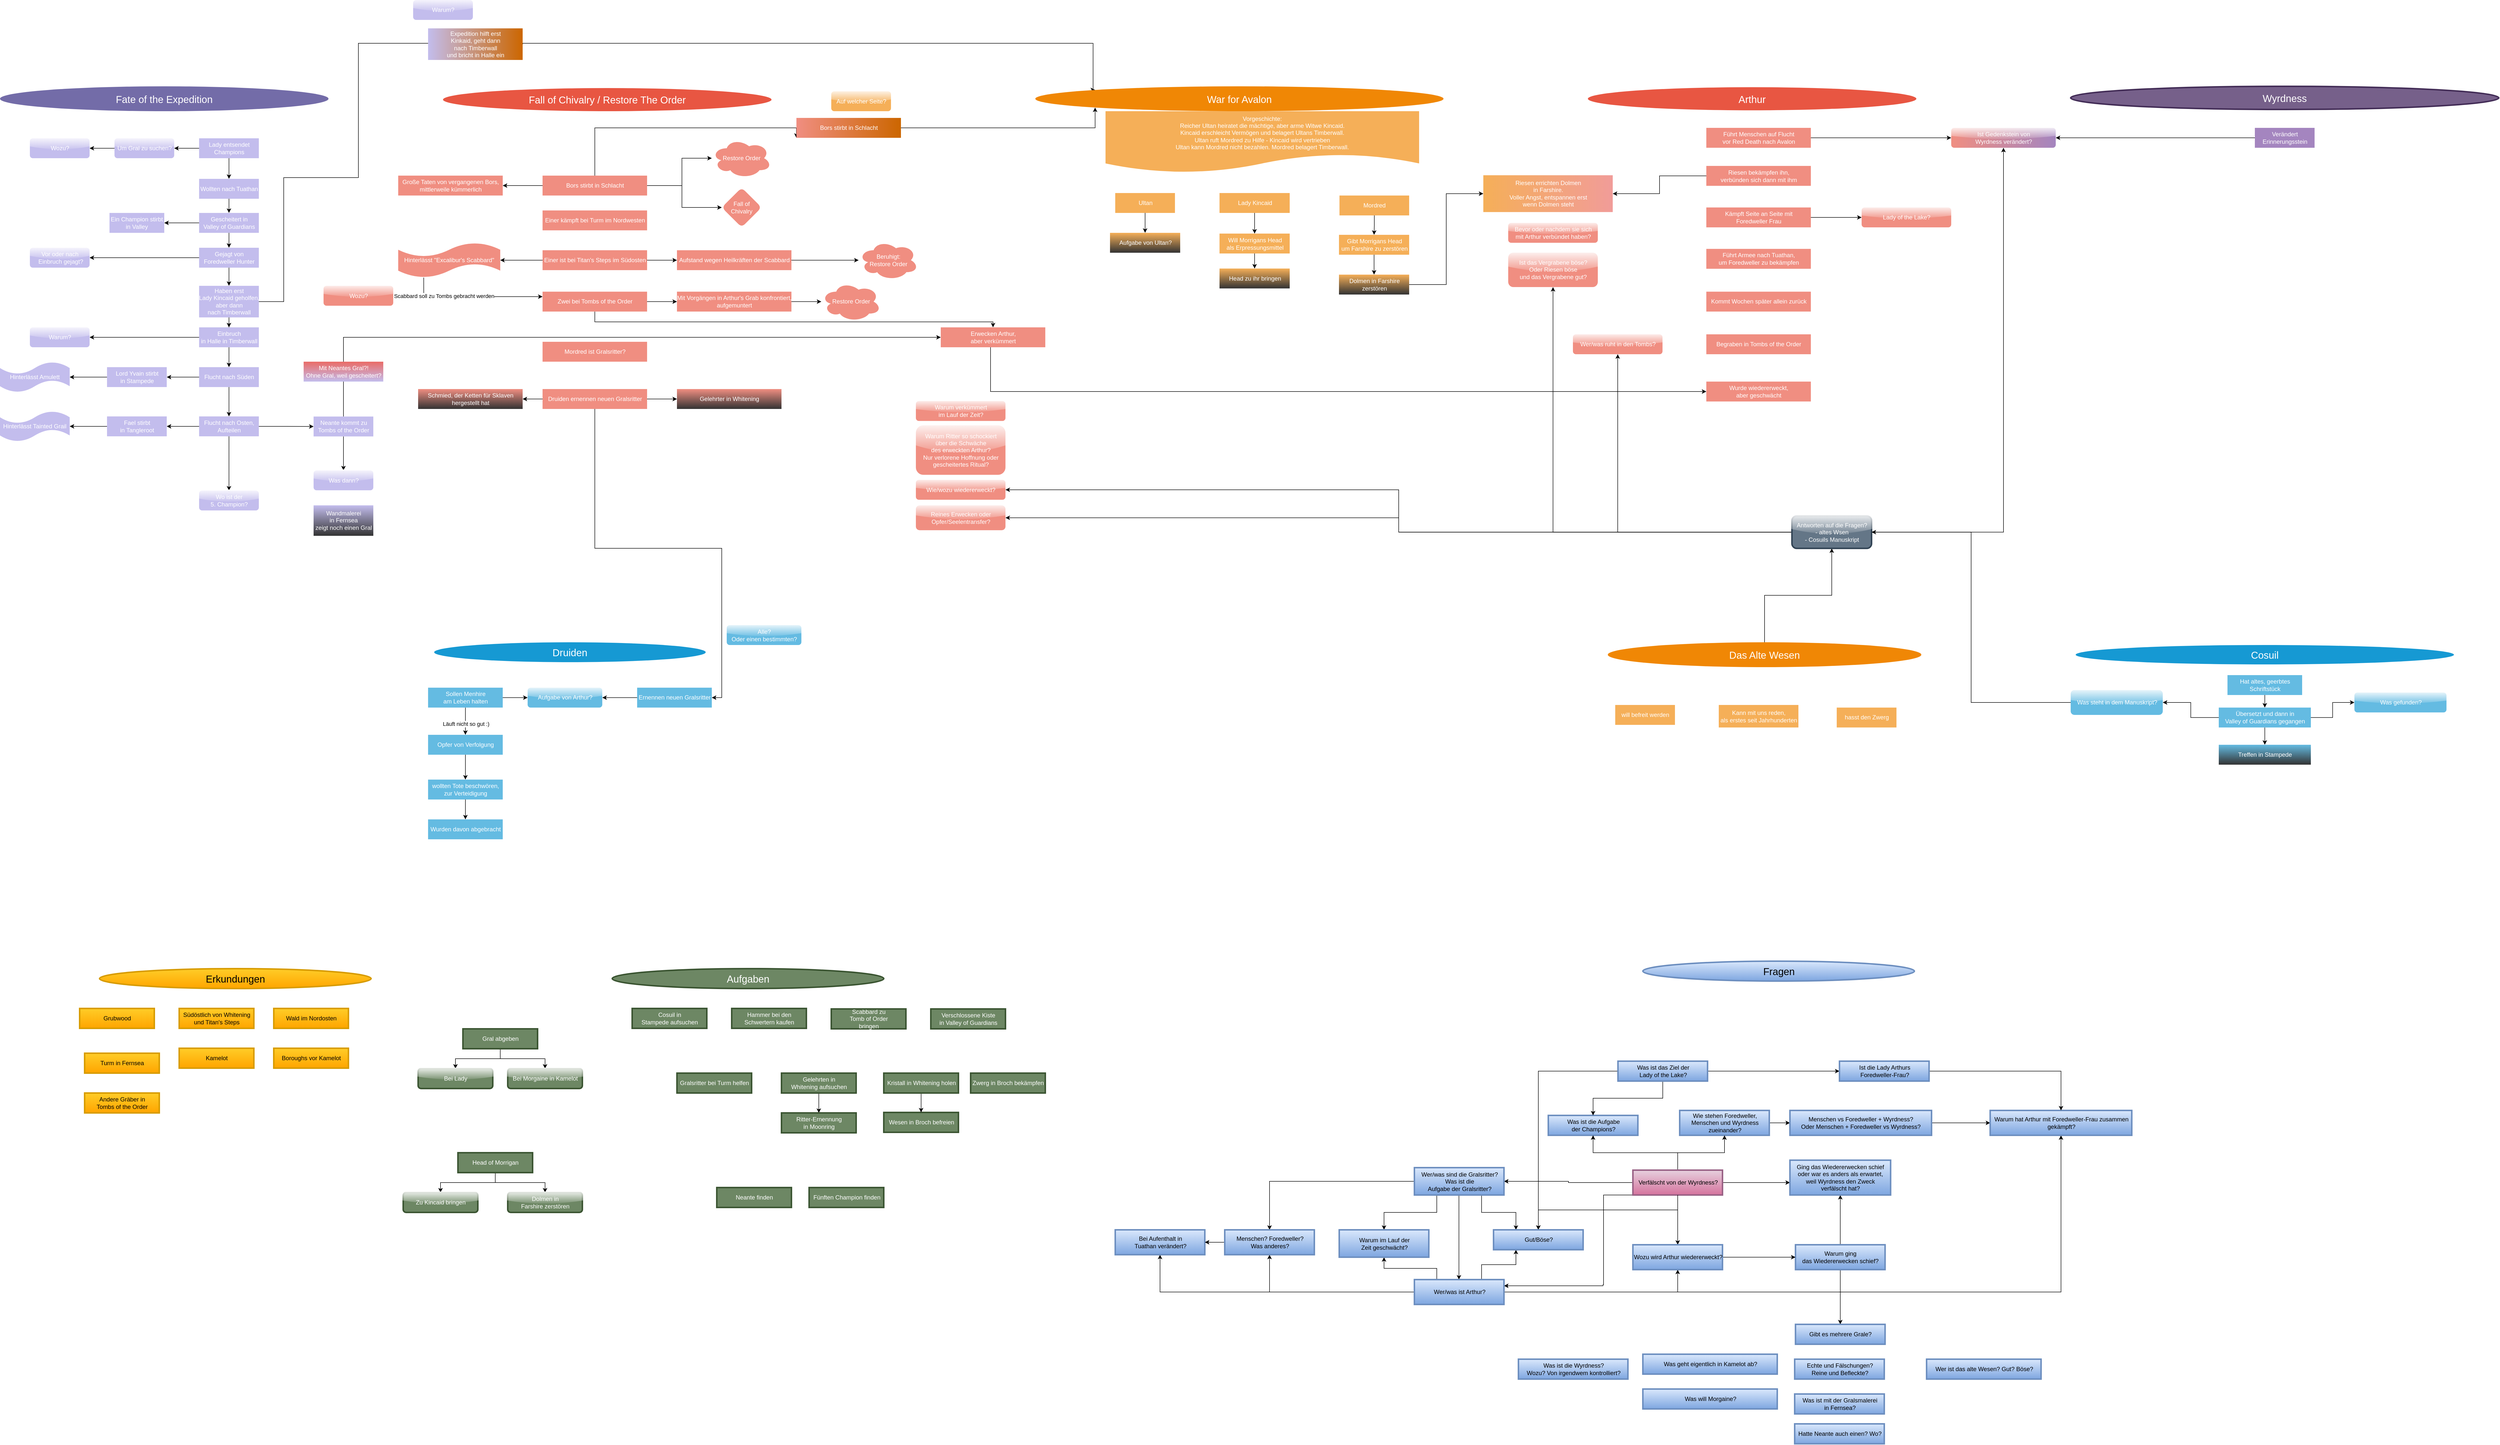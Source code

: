 <mxfile version="22.0.2" type="github">
  <diagram id="6a731a19-8d31-9384-78a2-239565b7b9f0" name="Page-1">
    <mxGraphModel dx="7089" dy="3237" grid="1" gridSize="10" guides="1" tooltips="1" connect="1" arrows="1" fold="1" page="1" pageScale="1" pageWidth="1169" pageHeight="827" background="none" math="0" shadow="0">
      <root>
        <mxCell id="0" />
        <mxCell id="1" parent="0" />
        <mxCell id="uPfBj39uL1ufTtTwKsF3-1596" style="edgeStyle=orthogonalEdgeStyle;rounded=0;orthogonalLoop=1;jettySize=auto;html=1;" edge="1" parent="1" source="1351" target="uPfBj39uL1ufTtTwKsF3-1595">
          <mxGeometry relative="1" as="geometry" />
        </mxCell>
        <mxCell id="1351" value="Das Alte Wesen" style="ellipse;whiteSpace=wrap;html=1;shadow=0;fontFamily=Helvetica;fontSize=20;fontColor=#FFFFFF;align=center;strokeWidth=3;fillColor=#F08705;strokeColor=none;gradientColor=none;" parent="1" vertex="1">
          <mxGeometry x="2140" y="1604" width="630" height="50" as="geometry" />
        </mxCell>
        <mxCell id="1352" value="Wyrdness" style="ellipse;whiteSpace=wrap;html=1;shadow=0;fontFamily=Helvetica;fontSize=20;align=center;strokeWidth=3;fillColor=#76608a;strokeColor=#432D57;fontColor=#ffffff;" parent="1" vertex="1">
          <mxGeometry x="3070" y="486.5" width="860" height="46.5" as="geometry" />
        </mxCell>
        <mxCell id="1353" value="Druiden" style="ellipse;whiteSpace=wrap;html=1;shadow=0;fontFamily=Helvetica;fontSize=20;fontColor=#FFFFFF;align=center;strokeWidth=3;fillColor=#1699D3;strokeColor=none;" parent="1" vertex="1">
          <mxGeometry x="-217.75" y="1604" width="545.5" height="40" as="geometry" />
        </mxCell>
        <mxCell id="1397" value="Kann mit uns reden, &lt;br&gt;als erstes seit Jahrhunderten" style="rounded=0;fillColor=#f5af58;strokeColor=none;strokeWidth=3;shadow=0;html=1;fontColor=#FFFFFF;" parent="1" vertex="1">
          <mxGeometry x="2363" y="1730" width="160" height="45.25" as="geometry" />
        </mxCell>
        <mxCell id="1398" value="hasst den Zwerg" style="rounded=0;fillColor=#f5af58;strokeColor=none;strokeWidth=3;shadow=0;html=1;fontColor=#FFFFFF;" parent="1" vertex="1">
          <mxGeometry x="2600" y="1735.25" width="120" height="40" as="geometry" />
        </mxCell>
        <mxCell id="uPfBj39uL1ufTtTwKsF3-1585" style="edgeStyle=orthogonalEdgeStyle;rounded=0;orthogonalLoop=1;jettySize=auto;html=1;" edge="1" parent="1" source="1418" target="uPfBj39uL1ufTtTwKsF3-1582">
          <mxGeometry relative="1" as="geometry" />
        </mxCell>
        <mxCell id="1418" value="Verändert &lt;br&gt;Erinnerungsstein" style="rounded=0;fillColor=#A485BF;strokeColor=none;strokeWidth=3;shadow=0;html=1;fontColor=#ffffff;" parent="1" vertex="1">
          <mxGeometry x="3440" y="570" width="120" height="40" as="geometry" />
        </mxCell>
        <mxCell id="uPfBj39uL1ufTtTwKsF3-1622" value="" style="edgeStyle=orthogonalEdgeStyle;rounded=0;orthogonalLoop=1;jettySize=auto;html=1;" edge="1" parent="1" source="1443" target="uPfBj39uL1ufTtTwKsF3-1621">
          <mxGeometry relative="1" as="geometry" />
        </mxCell>
        <mxCell id="1443" value="wollten Tote beschwören,&lt;br&gt;zur Verteidigung" style="rounded=0;fillColor=#64BBE2;strokeColor=none;strokeWidth=3;shadow=0;html=1;fontColor=#FFFFFF;" parent="1" vertex="1">
          <mxGeometry x="-230" y="1880" width="150" height="40" as="geometry" />
        </mxCell>
        <mxCell id="1514" style="edgeStyle=orthogonalEdgeStyle;rounded=0;html=1;exitX=0.75;exitY=0;entryX=0.75;entryY=0;startArrow=none;startFill=0;endArrow=block;endFill=1;jettySize=auto;orthogonalLoop=1;strokeColor=#12aab5;strokeWidth=6;fontSize=20;fontColor=#2F5B7C;" parent="1" edge="1">
          <mxGeometry relative="1" as="geometry">
            <mxPoint x="2377.5" y="1875" as="sourcePoint" />
            <mxPoint x="2377.5" y="1875" as="targetPoint" />
          </mxGeometry>
        </mxCell>
        <mxCell id="g6st9Df7FxSZLDSMsTks-1542" value="will befreit werden" style="rounded=0;fillColor=#f5af58;strokeColor=none;strokeWidth=3;shadow=0;html=1;fontColor=#FFFFFF;" parent="1" vertex="1">
          <mxGeometry x="2155" y="1730" width="120" height="40" as="geometry" />
        </mxCell>
        <mxCell id="uPfBj39uL1ufTtTwKsF3-1620" value="" style="edgeStyle=orthogonalEdgeStyle;rounded=0;orthogonalLoop=1;jettySize=auto;html=1;" edge="1" parent="1" source="g6st9Df7FxSZLDSMsTks-1558" target="1443">
          <mxGeometry relative="1" as="geometry" />
        </mxCell>
        <mxCell id="g6st9Df7FxSZLDSMsTks-1558" value="Opfer von Verfolgung" style="rounded=0;fillColor=#64BBE2;strokeColor=none;strokeWidth=3;shadow=0;html=1;fontColor=#FFFFFF;" parent="1" vertex="1">
          <mxGeometry x="-230" y="1790" width="150" height="40" as="geometry" />
        </mxCell>
        <mxCell id="uPfBj39uL1ufTtTwKsF3-1617" value="" style="edgeStyle=orthogonalEdgeStyle;rounded=0;orthogonalLoop=1;jettySize=auto;html=1;" edge="1" parent="1" source="g6st9Df7FxSZLDSMsTks-1560" target="uPfBj39uL1ufTtTwKsF3-1614">
          <mxGeometry relative="1" as="geometry" />
        </mxCell>
        <mxCell id="g6st9Df7FxSZLDSMsTks-1560" value="Ernennen neuen Gralsritter" style="rounded=0;fillColor=#64BBE2;strokeColor=none;strokeWidth=3;shadow=0;html=1;fontColor=#FFFFFF;" parent="1" vertex="1">
          <mxGeometry x="190" y="1695.25" width="150" height="40" as="geometry" />
        </mxCell>
        <mxCell id="g6st9Df7FxSZLDSMsTks-1571" value="" style="edgeStyle=orthogonalEdgeStyle;rounded=0;orthogonalLoop=1;jettySize=auto;html=1;" parent="1" source="g6st9Df7FxSZLDSMsTks-1568" target="g6st9Df7FxSZLDSMsTks-1570" edge="1">
          <mxGeometry relative="1" as="geometry" />
        </mxCell>
        <mxCell id="g6st9Df7FxSZLDSMsTks-1568" value="Wollten nach Tuathan" style="rounded=0;fillColor=#C3BDED;strokeColor=none;strokeWidth=3;shadow=0;html=1;fontColor=#FFFFFF;glass=0;" parent="1" vertex="1">
          <mxGeometry x="-690" y="672.5" width="120" height="40" as="geometry" />
        </mxCell>
        <mxCell id="g6st9Df7FxSZLDSMsTks-1573" value="" style="edgeStyle=orthogonalEdgeStyle;rounded=0;orthogonalLoop=1;jettySize=auto;html=1;" parent="1" source="g6st9Df7FxSZLDSMsTks-1570" target="g6st9Df7FxSZLDSMsTks-1572" edge="1">
          <mxGeometry relative="1" as="geometry" />
        </mxCell>
        <mxCell id="g6st9Df7FxSZLDSMsTks-1589" value="" style="edgeStyle=orthogonalEdgeStyle;rounded=0;orthogonalLoop=1;jettySize=auto;html=1;" parent="1" source="g6st9Df7FxSZLDSMsTks-1570" target="g6st9Df7FxSZLDSMsTks-1588" edge="1">
          <mxGeometry relative="1" as="geometry" />
        </mxCell>
        <mxCell id="g6st9Df7FxSZLDSMsTks-1570" value="Gescheitert in&lt;br&gt;Valley of Guardians" style="rounded=0;fillColor=#C3BDED;strokeColor=none;strokeWidth=3;shadow=0;html=1;fontColor=#FFFFFF;glass=0;" parent="1" vertex="1">
          <mxGeometry x="-690" y="741" width="120" height="40" as="geometry" />
        </mxCell>
        <mxCell id="g6st9Df7FxSZLDSMsTks-1579" value="" style="edgeStyle=orthogonalEdgeStyle;rounded=0;orthogonalLoop=1;jettySize=auto;html=1;" parent="1" source="g6st9Df7FxSZLDSMsTks-1572" target="g6st9Df7FxSZLDSMsTks-1578" edge="1">
          <mxGeometry relative="1" as="geometry" />
        </mxCell>
        <mxCell id="g6st9Df7FxSZLDSMsTks-1582" value="" style="edgeStyle=orthogonalEdgeStyle;rounded=0;orthogonalLoop=1;jettySize=auto;html=1;" parent="1" source="g6st9Df7FxSZLDSMsTks-1572" target="g6st9Df7FxSZLDSMsTks-1581" edge="1">
          <mxGeometry relative="1" as="geometry" />
        </mxCell>
        <mxCell id="g6st9Df7FxSZLDSMsTks-1572" value="Gejagt von&lt;br&gt;Foredweller Hunter" style="rounded=0;fillColor=#C3BDED;strokeColor=none;strokeWidth=3;shadow=0;html=1;fontColor=#FFFFFF;glass=0;" parent="1" vertex="1">
          <mxGeometry x="-690" y="811" width="120" height="40" as="geometry" />
        </mxCell>
        <mxCell id="g6st9Df7FxSZLDSMsTks-1577" value="" style="edgeStyle=orthogonalEdgeStyle;rounded=0;orthogonalLoop=1;jettySize=auto;html=1;" parent="1" source="g6st9Df7FxSZLDSMsTks-1574" target="g6st9Df7FxSZLDSMsTks-1576" edge="1">
          <mxGeometry relative="1" as="geometry" />
        </mxCell>
        <mxCell id="g6st9Df7FxSZLDSMsTks-1585" value="" style="edgeStyle=orthogonalEdgeStyle;rounded=0;orthogonalLoop=1;jettySize=auto;html=1;" parent="1" source="g6st9Df7FxSZLDSMsTks-1574" target="g6st9Df7FxSZLDSMsTks-1584" edge="1">
          <mxGeometry relative="1" as="geometry" />
        </mxCell>
        <mxCell id="g6st9Df7FxSZLDSMsTks-1574" value="Einbruch &lt;br&gt;in Halle in Timberwall" style="rounded=0;fillColor=#C3BDED;strokeColor=none;strokeWidth=3;shadow=0;html=1;fontColor=#FFFFFF;glass=0;" parent="1" vertex="1">
          <mxGeometry x="-690" y="971" width="120" height="40" as="geometry" />
        </mxCell>
        <mxCell id="g6st9Df7FxSZLDSMsTks-1576" value="Warum?" style="rounded=1;fillColor=#C3BDED;strokeColor=none;strokeWidth=3;shadow=0;html=1;fontColor=#FFFFFF;glass=1;" parent="1" vertex="1">
          <mxGeometry x="-1030" y="971" width="120" height="40" as="geometry" />
        </mxCell>
        <mxCell id="g6st9Df7FxSZLDSMsTks-1578" value="Vor oder nach&lt;br&gt;&amp;nbsp;Einbruch gejagt?" style="rounded=1;fillColor=#C3BDED;strokeColor=none;strokeWidth=3;shadow=0;html=1;fontColor=#FFFFFF;glass=1;" parent="1" vertex="1">
          <mxGeometry x="-1030" y="811" width="120" height="40" as="geometry" />
        </mxCell>
        <mxCell id="g6st9Df7FxSZLDSMsTks-1583" value="" style="edgeStyle=orthogonalEdgeStyle;rounded=0;orthogonalLoop=1;jettySize=auto;html=1;" parent="1" source="g6st9Df7FxSZLDSMsTks-1581" target="g6st9Df7FxSZLDSMsTks-1574" edge="1">
          <mxGeometry relative="1" as="geometry" />
        </mxCell>
        <mxCell id="uPfBj39uL1ufTtTwKsF3-1561" style="edgeStyle=orthogonalEdgeStyle;rounded=0;orthogonalLoop=1;jettySize=auto;html=1;exitX=1;exitY=0.5;exitDx=0;exitDy=0;entryX=0;entryY=0;entryDx=0;entryDy=0;" edge="1" parent="1" source="uPfBj39uL1ufTtTwKsF3-1563" target="uPfBj39uL1ufTtTwKsF3-1544">
          <mxGeometry relative="1" as="geometry">
            <mxPoint x="-360" y="400" as="targetPoint" />
            <Array as="points">
              <mxPoint x="1106" y="400" />
            </Array>
          </mxGeometry>
        </mxCell>
        <mxCell id="g6st9Df7FxSZLDSMsTks-1581" value="Haben erst&lt;br&gt;Lady Kincaid geholfen,&lt;br&gt;aber dann &lt;br&gt;nach Timberwall" style="rounded=0;fillColor=#C3BDED;strokeColor=none;strokeWidth=3;shadow=0;html=1;fontColor=#FFFFFF;glass=0;" parent="1" vertex="1">
          <mxGeometry x="-690" y="887.5" width="120" height="63.5" as="geometry" />
        </mxCell>
        <mxCell id="g6st9Df7FxSZLDSMsTks-1587" value="" style="edgeStyle=orthogonalEdgeStyle;rounded=0;orthogonalLoop=1;jettySize=auto;html=1;" parent="1" source="g6st9Df7FxSZLDSMsTks-1584" target="g6st9Df7FxSZLDSMsTks-1586" edge="1">
          <mxGeometry relative="1" as="geometry" />
        </mxCell>
        <mxCell id="g6st9Df7FxSZLDSMsTks-1591" value="" style="edgeStyle=orthogonalEdgeStyle;rounded=0;orthogonalLoop=1;jettySize=auto;html=1;" parent="1" source="g6st9Df7FxSZLDSMsTks-1584" target="g6st9Df7FxSZLDSMsTks-1590" edge="1">
          <mxGeometry relative="1" as="geometry" />
        </mxCell>
        <mxCell id="g6st9Df7FxSZLDSMsTks-1584" value="Flucht nach Süden" style="rounded=0;fillColor=#C3BDED;strokeColor=none;strokeWidth=3;shadow=0;html=1;fontColor=#FFFFFF;glass=0;" parent="1" vertex="1">
          <mxGeometry x="-690" y="1051" width="120" height="40" as="geometry" />
        </mxCell>
        <mxCell id="g6st9Df7FxSZLDSMsTks-1597" value="" style="edgeStyle=orthogonalEdgeStyle;rounded=0;orthogonalLoop=1;jettySize=auto;html=1;" parent="1" source="g6st9Df7FxSZLDSMsTks-1586" target="g6st9Df7FxSZLDSMsTks-1596" edge="1">
          <mxGeometry relative="1" as="geometry" />
        </mxCell>
        <mxCell id="g6st9Df7FxSZLDSMsTks-1586" value="Lord Yvain stirbt&lt;br&gt;in Stampede" style="rounded=0;fillColor=#C3BDED;strokeColor=none;strokeWidth=3;shadow=0;html=1;fontColor=#FFFFFF;glass=0;" parent="1" vertex="1">
          <mxGeometry x="-875" y="1051" width="120" height="40" as="geometry" />
        </mxCell>
        <mxCell id="g6st9Df7FxSZLDSMsTks-1588" value="Ein Champion stirbt in Valley" style="whiteSpace=wrap;html=1;fillColor=#C3BDED;strokeColor=none;fontColor=#FFFFFF;rounded=0;strokeWidth=3;shadow=0;glass=0;" parent="1" vertex="1">
          <mxGeometry x="-870" y="741" width="110" height="40" as="geometry" />
        </mxCell>
        <mxCell id="g6st9Df7FxSZLDSMsTks-1593" value="" style="edgeStyle=orthogonalEdgeStyle;rounded=0;orthogonalLoop=1;jettySize=auto;html=1;" parent="1" source="g6st9Df7FxSZLDSMsTks-1590" target="g6st9Df7FxSZLDSMsTks-1592" edge="1">
          <mxGeometry relative="1" as="geometry" />
        </mxCell>
        <mxCell id="g6st9Df7FxSZLDSMsTks-1599" value="" style="edgeStyle=orthogonalEdgeStyle;rounded=0;orthogonalLoop=1;jettySize=auto;html=1;" parent="1" source="g6st9Df7FxSZLDSMsTks-1590" target="g6st9Df7FxSZLDSMsTks-1598" edge="1">
          <mxGeometry relative="1" as="geometry" />
        </mxCell>
        <mxCell id="g6st9Df7FxSZLDSMsTks-1614" value="" style="edgeStyle=orthogonalEdgeStyle;rounded=0;orthogonalLoop=1;jettySize=auto;html=1;" parent="1" source="g6st9Df7FxSZLDSMsTks-1590" target="g6st9Df7FxSZLDSMsTks-1613" edge="1">
          <mxGeometry relative="1" as="geometry" />
        </mxCell>
        <mxCell id="g6st9Df7FxSZLDSMsTks-1590" value="Flucht nach Osten,&lt;br&gt;Aufteilen" style="rounded=0;fillColor=#C3BDED;strokeColor=none;strokeWidth=3;shadow=0;html=1;fontColor=#FFFFFF;glass=0;" parent="1" vertex="1">
          <mxGeometry x="-690" y="1150" width="120" height="40" as="geometry" />
        </mxCell>
        <mxCell id="g6st9Df7FxSZLDSMsTks-1595" value="" style="edgeStyle=orthogonalEdgeStyle;rounded=0;orthogonalLoop=1;jettySize=auto;html=1;" parent="1" source="g6st9Df7FxSZLDSMsTks-1592" target="g6st9Df7FxSZLDSMsTks-1594" edge="1">
          <mxGeometry relative="1" as="geometry" />
        </mxCell>
        <mxCell id="g6st9Df7FxSZLDSMsTks-1592" value="Fael stirbt&lt;br&gt;in Tangleroot" style="rounded=0;fillColor=#C3BDED;strokeColor=none;strokeWidth=3;shadow=0;html=1;fontColor=#FFFFFF;glass=0;" parent="1" vertex="1">
          <mxGeometry x="-875" y="1150" width="120" height="40" as="geometry" />
        </mxCell>
        <mxCell id="g6st9Df7FxSZLDSMsTks-1594" value="Hinterlässt Tainted Grail" style="shape=tape;whiteSpace=wrap;html=1;fillColor=#C3BDED;strokeColor=none;fontColor=#FFFFFF;rounded=0;strokeWidth=3;shadow=0;glass=0;" parent="1" vertex="1">
          <mxGeometry x="-1090" y="1139.5" width="140" height="61" as="geometry" />
        </mxCell>
        <mxCell id="g6st9Df7FxSZLDSMsTks-1596" value="Hinterlässt Amulett" style="shape=tape;whiteSpace=wrap;html=1;fillColor=#C3BDED;strokeColor=none;fontColor=#FFFFFF;rounded=0;strokeWidth=3;shadow=0;glass=0;" parent="1" vertex="1">
          <mxGeometry x="-1090" y="1040.5" width="140" height="61" as="geometry" />
        </mxCell>
        <mxCell id="g6st9Df7FxSZLDSMsTks-1601" value="" style="edgeStyle=orthogonalEdgeStyle;rounded=0;orthogonalLoop=1;jettySize=auto;html=1;" parent="1" source="g6st9Df7FxSZLDSMsTks-1598" target="g6st9Df7FxSZLDSMsTks-1600" edge="1">
          <mxGeometry relative="1" as="geometry" />
        </mxCell>
        <mxCell id="rrVYOLlGuRWR9MpwZNbw-1540" style="edgeStyle=orthogonalEdgeStyle;rounded=0;orthogonalLoop=1;jettySize=auto;html=1;exitX=0.5;exitY=0;exitDx=0;exitDy=0;entryX=0;entryY=0.5;entryDx=0;entryDy=0;" parent="1" source="g6st9Df7FxSZLDSMsTks-1598" target="rrVYOLlGuRWR9MpwZNbw-1538" edge="1">
          <mxGeometry relative="1" as="geometry" />
        </mxCell>
        <mxCell id="g6st9Df7FxSZLDSMsTks-1598" value="Neante kommt zu&lt;br&gt;Tombs of the Order" style="rounded=0;fillColor=#C3BDED;strokeColor=none;strokeWidth=3;shadow=0;html=1;fontColor=#FFFFFF;glass=0;" parent="1" vertex="1">
          <mxGeometry x="-460" y="1150.25" width="120" height="40" as="geometry" />
        </mxCell>
        <mxCell id="g6st9Df7FxSZLDSMsTks-1600" value="Was dann?" style="rounded=1;fillColor=#C3BDED;strokeColor=none;strokeWidth=3;shadow=0;html=1;fontColor=#FFFFFF;glass=1;" parent="1" vertex="1">
          <mxGeometry x="-460" y="1258.5" width="120" height="40" as="geometry" />
        </mxCell>
        <mxCell id="g6st9Df7FxSZLDSMsTks-1606" style="edgeStyle=orthogonalEdgeStyle;rounded=0;orthogonalLoop=1;jettySize=auto;html=1;exitX=0.5;exitY=1;exitDx=0;exitDy=0;" parent="1" source="g6st9Df7FxSZLDSMsTks-1604" target="g6st9Df7FxSZLDSMsTks-1568" edge="1">
          <mxGeometry relative="1" as="geometry" />
        </mxCell>
        <mxCell id="g6st9Df7FxSZLDSMsTks-1610" value="" style="edgeStyle=orthogonalEdgeStyle;rounded=0;orthogonalLoop=1;jettySize=auto;html=1;" parent="1" source="g6st9Df7FxSZLDSMsTks-1604" target="g6st9Df7FxSZLDSMsTks-1609" edge="1">
          <mxGeometry relative="1" as="geometry" />
        </mxCell>
        <mxCell id="g6st9Df7FxSZLDSMsTks-1604" value="Lady entsendet&lt;br&gt;Champions" style="rounded=0;fillColor=#C3BDED;strokeColor=none;strokeWidth=3;shadow=0;html=1;fontColor=#FFFFFF;glass=0;" parent="1" vertex="1">
          <mxGeometry x="-690" y="591" width="120" height="40" as="geometry" />
        </mxCell>
        <mxCell id="g6st9Df7FxSZLDSMsTks-1608" value="Warum?" style="rounded=1;fillColor=#C3BDED;strokeColor=none;strokeWidth=3;shadow=0;html=1;fontColor=#FFFFFF;glass=1;" parent="1" vertex="1">
          <mxGeometry x="-260" y="313" width="120" height="40" as="geometry" />
        </mxCell>
        <mxCell id="g6st9Df7FxSZLDSMsTks-1612" value="" style="edgeStyle=orthogonalEdgeStyle;rounded=0;orthogonalLoop=1;jettySize=auto;html=1;" parent="1" source="g6st9Df7FxSZLDSMsTks-1609" target="g6st9Df7FxSZLDSMsTks-1611" edge="1">
          <mxGeometry relative="1" as="geometry" />
        </mxCell>
        <mxCell id="g6st9Df7FxSZLDSMsTks-1609" value="Um Gral zu suchen?" style="rounded=1;fillColor=#C3BDED;strokeColor=none;strokeWidth=3;shadow=0;html=1;fontColor=#FFFFFF;glass=1;" parent="1" vertex="1">
          <mxGeometry x="-860" y="591" width="120" height="40" as="geometry" />
        </mxCell>
        <mxCell id="g6st9Df7FxSZLDSMsTks-1611" value="Wozu?" style="rounded=1;fillColor=#C3BDED;strokeColor=none;strokeWidth=3;shadow=0;html=1;fontColor=#FFFFFF;glass=1;" parent="1" vertex="1">
          <mxGeometry x="-1030" y="591" width="120" height="40" as="geometry" />
        </mxCell>
        <mxCell id="g6st9Df7FxSZLDSMsTks-1613" value="Wo ist der&lt;br&gt;5. Champion?" style="rounded=1;fillColor=#C3BDED;strokeColor=none;strokeWidth=3;shadow=0;html=1;fontColor=#FFFFFF;glass=1;" parent="1" vertex="1">
          <mxGeometry x="-690" y="1299" width="120" height="40" as="geometry" />
        </mxCell>
        <mxCell id="g6st9Df7FxSZLDSMsTks-1616" value="Fate of the Expedition" style="ellipse;whiteSpace=wrap;html=1;shadow=0;fontFamily=Helvetica;fontSize=20;fontColor=#FFFFFF;align=center;strokeWidth=3;fillColor=#736ca8;strokeColor=none;" parent="1" vertex="1">
          <mxGeometry x="-1090" y="486.5" width="660" height="50" as="geometry" />
        </mxCell>
        <mxCell id="g6st9Df7FxSZLDSMsTks-1618" value="Fall of Chivalry / Restore The Order" style="ellipse;whiteSpace=wrap;html=1;shadow=0;fontFamily=Helvetica;fontSize=20;fontColor=#FFFFFF;align=center;strokeWidth=3;fillColor=#E85642;strokeColor=none;" parent="1" vertex="1">
          <mxGeometry x="-200" y="490" width="660" height="46.5" as="geometry" />
        </mxCell>
        <mxCell id="g6st9Df7FxSZLDSMsTks-1621" value="" style="edgeStyle=orthogonalEdgeStyle;rounded=0;orthogonalLoop=1;jettySize=auto;html=1;" parent="1" source="g6st9Df7FxSZLDSMsTks-1619" target="g6st9Df7FxSZLDSMsTks-1620" edge="1">
          <mxGeometry relative="1" as="geometry" />
        </mxCell>
        <mxCell id="g6st9Df7FxSZLDSMsTks-1638" value="" style="edgeStyle=orthogonalEdgeStyle;rounded=0;orthogonalLoop=1;jettySize=auto;html=1;" parent="1" source="g6st9Df7FxSZLDSMsTks-1619" target="g6st9Df7FxSZLDSMsTks-1637" edge="1">
          <mxGeometry relative="1" as="geometry">
            <Array as="points">
              <mxPoint x="280" y="686" />
              <mxPoint x="280" y="730" />
            </Array>
          </mxGeometry>
        </mxCell>
        <mxCell id="g6st9Df7FxSZLDSMsTks-1639" style="edgeStyle=orthogonalEdgeStyle;rounded=0;orthogonalLoop=1;jettySize=auto;html=1;exitX=1;exitY=0.5;exitDx=0;exitDy=0;" parent="1" source="g6st9Df7FxSZLDSMsTks-1619" target="g6st9Df7FxSZLDSMsTks-1631" edge="1">
          <mxGeometry relative="1" as="geometry">
            <Array as="points">
              <mxPoint x="280" y="686" />
              <mxPoint x="280" y="631" />
            </Array>
          </mxGeometry>
        </mxCell>
        <mxCell id="uPfBj39uL1ufTtTwKsF3-1552" style="edgeStyle=orthogonalEdgeStyle;rounded=0;orthogonalLoop=1;jettySize=auto;html=1;exitX=0.5;exitY=0;exitDx=0;exitDy=0;entryX=0;entryY=1;entryDx=0;entryDy=0;" edge="1" parent="1" source="uPfBj39uL1ufTtTwKsF3-1553" target="uPfBj39uL1ufTtTwKsF3-1544">
          <mxGeometry relative="1" as="geometry">
            <Array as="points">
              <mxPoint x="1110" y="570" />
            </Array>
          </mxGeometry>
        </mxCell>
        <mxCell id="g6st9Df7FxSZLDSMsTks-1619" value="Bors stirbt in Schlacht" style="rounded=0;fillColor=#f08e81;strokeColor=none;strokeWidth=3;shadow=0;html=1;fontColor=#FFFFFF;" parent="1" vertex="1">
          <mxGeometry y="666" width="210" height="40" as="geometry" />
        </mxCell>
        <mxCell id="g6st9Df7FxSZLDSMsTks-1620" value="Große Taten von vergangenen Bors,&lt;br&gt;mittlerweile kümmerlich" style="rounded=0;fillColor=#f08e81;strokeColor=none;strokeWidth=3;shadow=0;html=1;fontColor=#FFFFFF;" parent="1" vertex="1">
          <mxGeometry x="-290" y="666" width="210" height="40" as="geometry" />
        </mxCell>
        <mxCell id="g6st9Df7FxSZLDSMsTks-1622" value="Einer kämpft bei Turm im Nordwesten" style="rounded=0;fillColor=#f08e81;strokeColor=none;strokeWidth=3;shadow=0;html=1;fontColor=#FFFFFF;" parent="1" vertex="1">
          <mxGeometry y="736" width="210" height="40" as="geometry" />
        </mxCell>
        <mxCell id="g6st9Df7FxSZLDSMsTks-1626" value="" style="edgeStyle=orthogonalEdgeStyle;rounded=0;orthogonalLoop=1;jettySize=auto;html=1;" parent="1" source="g6st9Df7FxSZLDSMsTks-1623" target="g6st9Df7FxSZLDSMsTks-1625" edge="1">
          <mxGeometry relative="1" as="geometry" />
        </mxCell>
        <mxCell id="g6st9Df7FxSZLDSMsTks-1628" value="" style="edgeStyle=orthogonalEdgeStyle;rounded=0;orthogonalLoop=1;jettySize=auto;html=1;" parent="1" source="g6st9Df7FxSZLDSMsTks-1623" target="g6st9Df7FxSZLDSMsTks-1627" edge="1">
          <mxGeometry relative="1" as="geometry" />
        </mxCell>
        <mxCell id="g6st9Df7FxSZLDSMsTks-1623" value="Einer ist bei Titan&#39;s Steps im Südosten" style="rounded=0;fillColor=#f08e81;strokeColor=none;strokeWidth=3;shadow=0;html=1;fontColor=#FFFFFF;" parent="1" vertex="1">
          <mxGeometry y="816" width="210" height="40" as="geometry" />
        </mxCell>
        <mxCell id="rrVYOLlGuRWR9MpwZNbw-1543" style="edgeStyle=orthogonalEdgeStyle;rounded=0;orthogonalLoop=1;jettySize=auto;html=1;exitX=0.25;exitY=1;exitDx=0;exitDy=0;exitPerimeter=0;entryX=0;entryY=0.25;entryDx=0;entryDy=0;" parent="1" source="g6st9Df7FxSZLDSMsTks-1625" target="g6st9Df7FxSZLDSMsTks-1640" edge="1">
          <mxGeometry relative="1" as="geometry" />
        </mxCell>
        <mxCell id="rrVYOLlGuRWR9MpwZNbw-1544" value="Scabbard soll zu Tombs gebracht werden" style="edgeLabel;html=1;align=center;verticalAlign=middle;resizable=0;points=[];" parent="rrVYOLlGuRWR9MpwZNbw-1543" vertex="1" connectable="0">
          <mxGeometry x="-0.432" y="2" relative="1" as="geometry">
            <mxPoint as="offset" />
          </mxGeometry>
        </mxCell>
        <mxCell id="g6st9Df7FxSZLDSMsTks-1625" value="Hinterlässt &quot;Excalibur&#39;s Scabbard&quot;" style="shape=tape;whiteSpace=wrap;html=1;fillColor=#f08e81;strokeColor=none;fontColor=#FFFFFF;rounded=1;strokeWidth=3;shadow=0;" parent="1" vertex="1">
          <mxGeometry x="-290" y="801" width="205" height="70" as="geometry" />
        </mxCell>
        <mxCell id="g6st9Df7FxSZLDSMsTks-1630" value="" style="edgeStyle=orthogonalEdgeStyle;rounded=0;orthogonalLoop=1;jettySize=auto;html=1;" parent="1" source="g6st9Df7FxSZLDSMsTks-1627" target="g6st9Df7FxSZLDSMsTks-1629" edge="1">
          <mxGeometry relative="1" as="geometry" />
        </mxCell>
        <mxCell id="g6st9Df7FxSZLDSMsTks-1627" value="Aufstand wegen Heilkräften der Scabbard" style="rounded=0;fillColor=#f08e81;strokeColor=none;strokeWidth=3;shadow=0;html=1;fontColor=#FFFFFF;" parent="1" vertex="1">
          <mxGeometry x="270" y="816" width="230" height="40" as="geometry" />
        </mxCell>
        <mxCell id="g6st9Df7FxSZLDSMsTks-1629" value="Beruhigt:&lt;br&gt;Restore Order" style="ellipse;shape=cloud;whiteSpace=wrap;html=1;fillColor=#f08e81;strokeColor=none;fontColor=#FFFFFF;rounded=1;strokeWidth=3;shadow=0;" parent="1" vertex="1">
          <mxGeometry x="635" y="796" width="120" height="80" as="geometry" />
        </mxCell>
        <mxCell id="g6st9Df7FxSZLDSMsTks-1631" value="Restore Order" style="ellipse;shape=cloud;whiteSpace=wrap;html=1;fillColor=#f08e81;strokeColor=none;fontColor=#FFFFFF;rounded=1;strokeWidth=3;shadow=0;" parent="1" vertex="1">
          <mxGeometry x="340" y="591" width="120" height="80" as="geometry" />
        </mxCell>
        <mxCell id="g6st9Df7FxSZLDSMsTks-1637" value="Fall of Chivalry" style="rhombus;whiteSpace=wrap;html=1;fillColor=#f08e81;strokeColor=none;fontColor=#FFFFFF;rounded=1;strokeWidth=3;shadow=0;" parent="1" vertex="1">
          <mxGeometry x="360" y="690" width="80" height="80" as="geometry" />
        </mxCell>
        <mxCell id="g6st9Df7FxSZLDSMsTks-1642" value="" style="edgeStyle=orthogonalEdgeStyle;rounded=0;orthogonalLoop=1;jettySize=auto;html=1;" parent="1" source="g6st9Df7FxSZLDSMsTks-1640" target="g6st9Df7FxSZLDSMsTks-1641" edge="1">
          <mxGeometry relative="1" as="geometry" />
        </mxCell>
        <mxCell id="rrVYOLlGuRWR9MpwZNbw-1539" value="" style="edgeStyle=orthogonalEdgeStyle;rounded=0;orthogonalLoop=1;jettySize=auto;html=1;" parent="1" source="g6st9Df7FxSZLDSMsTks-1640" target="rrVYOLlGuRWR9MpwZNbw-1538" edge="1">
          <mxGeometry relative="1" as="geometry">
            <Array as="points">
              <mxPoint x="105" y="960" />
              <mxPoint x="905" y="960" />
            </Array>
          </mxGeometry>
        </mxCell>
        <mxCell id="g6st9Df7FxSZLDSMsTks-1640" value="Zwei bei Tombs of the Order" style="rounded=0;fillColor=#f08e81;strokeColor=none;strokeWidth=3;shadow=0;html=1;fontColor=#FFFFFF;" parent="1" vertex="1">
          <mxGeometry y="899.25" width="210" height="40" as="geometry" />
        </mxCell>
        <mxCell id="g6st9Df7FxSZLDSMsTks-1646" value="" style="edgeStyle=orthogonalEdgeStyle;rounded=0;orthogonalLoop=1;jettySize=auto;html=1;" parent="1" source="g6st9Df7FxSZLDSMsTks-1641" target="g6st9Df7FxSZLDSMsTks-1645" edge="1">
          <mxGeometry relative="1" as="geometry" />
        </mxCell>
        <mxCell id="g6st9Df7FxSZLDSMsTks-1641" value="Mit Vorgängen in Arthur&#39;s Grab konfrontiert,&lt;br&gt;aufgemuntert" style="rounded=0;fillColor=#f08e81;strokeColor=none;strokeWidth=3;shadow=0;html=1;fontColor=#FFFFFF;" parent="1" vertex="1">
          <mxGeometry x="270" y="899.25" width="230" height="40" as="geometry" />
        </mxCell>
        <mxCell id="g6st9Df7FxSZLDSMsTks-1645" value="Restore Order" style="ellipse;shape=cloud;whiteSpace=wrap;html=1;fillColor=#f08e81;strokeColor=none;fontColor=#FFFFFF;rounded=1;strokeWidth=3;shadow=0;" parent="1" vertex="1">
          <mxGeometry x="560" y="879.25" width="120" height="80" as="geometry" />
        </mxCell>
        <mxCell id="uPfBj39uL1ufTtTwKsF3-1588" style="edgeStyle=orthogonalEdgeStyle;rounded=0;orthogonalLoop=1;jettySize=auto;html=1;entryX=0;entryY=0.5;entryDx=0;entryDy=0;" edge="1" parent="1" source="rrVYOLlGuRWR9MpwZNbw-1538" target="uPfBj39uL1ufTtTwKsF3-1587">
          <mxGeometry relative="1" as="geometry">
            <Array as="points">
              <mxPoint x="900" y="980" />
              <mxPoint x="900" y="1100" />
            </Array>
          </mxGeometry>
        </mxCell>
        <mxCell id="rrVYOLlGuRWR9MpwZNbw-1538" value="Erwecken Arthur,&lt;br&gt;aber verkümmert" style="rounded=0;fillColor=#f08e81;strokeColor=none;strokeWidth=3;shadow=0;html=1;fontColor=#FFFFFF;" parent="1" vertex="1">
          <mxGeometry x="800" y="971" width="210" height="40" as="geometry" />
        </mxCell>
        <mxCell id="rrVYOLlGuRWR9MpwZNbw-1541" value="Mit Neantes Gral?!&lt;br&gt;Ohne Gral, weil gescheitert?" style="rounded=0;fillColor=#C3BDED;strokeColor=none;strokeWidth=3;shadow=0;html=1;fontColor=#FFFFFF;glass=0;gradientColor=#EA6B66;gradientDirection=north;" parent="1" vertex="1">
          <mxGeometry x="-480" y="1040" width="160" height="40" as="geometry" />
        </mxCell>
        <mxCell id="rrVYOLlGuRWR9MpwZNbw-1542" value="Mordred ist Gralsritter?" style="rounded=0;fillColor=#f08e81;strokeColor=none;strokeWidth=3;shadow=0;html=1;fontColor=#FFFFFF;" parent="1" vertex="1">
          <mxGeometry y="1000" width="210" height="40" as="geometry" />
        </mxCell>
        <mxCell id="rrVYOLlGuRWR9MpwZNbw-1545" value="Wozu?" style="rounded=1;fillColor=#f08e81;strokeColor=none;strokeWidth=3;shadow=0;html=1;fontColor=#FFFFFF;glass=1;" parent="1" vertex="1">
          <mxGeometry x="-440" y="887.5" width="140" height="40" as="geometry" />
        </mxCell>
        <mxCell id="rrVYOLlGuRWR9MpwZNbw-1546" value="Wer/was ruht in den Tombs?" style="rounded=1;fillColor=#f08e81;strokeColor=none;strokeWidth=3;shadow=0;html=1;fontColor=#FFFFFF;glass=1;" parent="1" vertex="1">
          <mxGeometry x="2070" y="985" width="180" height="40" as="geometry" />
        </mxCell>
        <mxCell id="rrVYOLlGuRWR9MpwZNbw-1547" value="Wie/wozu wiedererweckt?" style="rounded=1;fillColor=#f08e81;strokeColor=none;strokeWidth=3;shadow=0;html=1;fontColor=#FFFFFF;glass=1;" parent="1" vertex="1">
          <mxGeometry x="750" y="1277.5" width="180" height="40" as="geometry" />
        </mxCell>
        <mxCell id="rrVYOLlGuRWR9MpwZNbw-1548" value="Warum verkümmert &lt;br&gt;im Lauf der Zeit?" style="rounded=1;fillColor=#f08e81;strokeColor=none;strokeWidth=3;shadow=0;html=1;fontColor=#FFFFFF;glass=1;" parent="1" vertex="1">
          <mxGeometry x="750" y="1119.12" width="180" height="40" as="geometry" />
        </mxCell>
        <mxCell id="rrVYOLlGuRWR9MpwZNbw-1549" value="Warum Ritter so schockiert &lt;br&gt;über die Schwäche &lt;br&gt;des erweckten Arthur?&lt;br&gt;Nur verlorene Hoffnung oder&lt;br&gt;gescheitertes Ritual?" style="rounded=1;fillColor=#f08e81;strokeColor=none;strokeWidth=3;shadow=0;html=1;fontColor=#FFFFFF;glass=1;" parent="1" vertex="1">
          <mxGeometry x="750" y="1167.87" width="180" height="99.5" as="geometry" />
        </mxCell>
        <mxCell id="rrVYOLlGuRWR9MpwZNbw-1550" value="Reines Erwecken oder&lt;br&gt;Opfer/Seelentransfer?" style="rounded=1;fillColor=#f08e81;strokeColor=none;strokeWidth=3;shadow=0;html=1;fontColor=#FFFFFF;glass=1;" parent="1" vertex="1">
          <mxGeometry x="750" y="1328.75" width="180" height="50" as="geometry" />
        </mxCell>
        <mxCell id="uPfBj39uL1ufTtTwKsF3-1538" value="Schmied, der Ketten für Sklaven&lt;br&gt;hergestellt hat" style="rounded=0;fillColor=#f08e81;strokeColor=none;strokeWidth=3;shadow=0;html=1;fontColor=#FFFFFF;gradientColor=#333333;" vertex="1" parent="1">
          <mxGeometry x="-250" y="1095" width="210" height="40" as="geometry" />
        </mxCell>
        <mxCell id="uPfBj39uL1ufTtTwKsF3-1541" value="" style="edgeStyle=orthogonalEdgeStyle;rounded=0;orthogonalLoop=1;jettySize=auto;html=1;" edge="1" parent="1" source="uPfBj39uL1ufTtTwKsF3-1540" target="uPfBj39uL1ufTtTwKsF3-1538">
          <mxGeometry relative="1" as="geometry" />
        </mxCell>
        <mxCell id="uPfBj39uL1ufTtTwKsF3-1543" value="" style="edgeStyle=orthogonalEdgeStyle;rounded=0;orthogonalLoop=1;jettySize=auto;html=1;" edge="1" parent="1" source="uPfBj39uL1ufTtTwKsF3-1540" target="uPfBj39uL1ufTtTwKsF3-1542">
          <mxGeometry relative="1" as="geometry" />
        </mxCell>
        <mxCell id="uPfBj39uL1ufTtTwKsF3-1623" style="edgeStyle=orthogonalEdgeStyle;rounded=0;orthogonalLoop=1;jettySize=auto;html=1;entryX=1;entryY=0.5;entryDx=0;entryDy=0;" edge="1" parent="1" source="uPfBj39uL1ufTtTwKsF3-1540" target="g6st9Df7FxSZLDSMsTks-1560">
          <mxGeometry relative="1" as="geometry" />
        </mxCell>
        <mxCell id="uPfBj39uL1ufTtTwKsF3-1540" value="Druiden ernennen neuen Gralsritter" style="rounded=0;fillColor=#f08e81;strokeColor=none;strokeWidth=3;shadow=0;html=1;fontColor=#FFFFFF;" vertex="1" parent="1">
          <mxGeometry y="1095" width="210" height="40" as="geometry" />
        </mxCell>
        <mxCell id="uPfBj39uL1ufTtTwKsF3-1542" value="Gelehrter in Whitening" style="rounded=0;fillColor=#f08e81;strokeColor=none;strokeWidth=3;shadow=0;html=1;fontColor=#FFFFFF;gradientColor=#333333;" vertex="1" parent="1">
          <mxGeometry x="270" y="1095" width="210" height="40" as="geometry" />
        </mxCell>
        <mxCell id="uPfBj39uL1ufTtTwKsF3-1544" value="War for Avalon" style="ellipse;whiteSpace=wrap;html=1;shadow=0;fontFamily=Helvetica;fontSize=20;fontColor=#FFFFFF;align=center;strokeWidth=3;fillColor=#F08705;strokeColor=none;" vertex="1" parent="1">
          <mxGeometry x="990" y="486.5" width="820" height="50" as="geometry" />
        </mxCell>
        <mxCell id="uPfBj39uL1ufTtTwKsF3-1569" value="" style="edgeStyle=orthogonalEdgeStyle;rounded=0;orthogonalLoop=1;jettySize=auto;html=1;" edge="1" parent="1" source="uPfBj39uL1ufTtTwKsF3-1545" target="uPfBj39uL1ufTtTwKsF3-1568">
          <mxGeometry relative="1" as="geometry" />
        </mxCell>
        <mxCell id="uPfBj39uL1ufTtTwKsF3-1545" value="Ultan" style="rounded=0;fillColor=#f5af58;strokeColor=none;strokeWidth=3;shadow=0;html=1;fontColor=#FFFFFF;" vertex="1" parent="1">
          <mxGeometry x="1150.5" y="701" width="120" height="40" as="geometry" />
        </mxCell>
        <mxCell id="uPfBj39uL1ufTtTwKsF3-1557" value="" style="edgeStyle=orthogonalEdgeStyle;rounded=0;orthogonalLoop=1;jettySize=auto;html=1;" edge="1" parent="1" source="uPfBj39uL1ufTtTwKsF3-1546" target="uPfBj39uL1ufTtTwKsF3-1556">
          <mxGeometry relative="1" as="geometry" />
        </mxCell>
        <mxCell id="uPfBj39uL1ufTtTwKsF3-1546" value="Mordred" style="rounded=0;fillColor=#f5af58;strokeColor=none;strokeWidth=3;shadow=0;html=1;fontColor=#FFFFFF;" vertex="1" parent="1">
          <mxGeometry x="1601" y="706" width="140" height="40" as="geometry" />
        </mxCell>
        <mxCell id="uPfBj39uL1ufTtTwKsF3-1550" value="" style="edgeStyle=orthogonalEdgeStyle;rounded=0;orthogonalLoop=1;jettySize=auto;html=1;" edge="1" parent="1" source="uPfBj39uL1ufTtTwKsF3-1547" target="uPfBj39uL1ufTtTwKsF3-1549">
          <mxGeometry relative="1" as="geometry" />
        </mxCell>
        <mxCell id="uPfBj39uL1ufTtTwKsF3-1547" value="Lady Kincaid" style="rounded=0;fillColor=#f5af58;strokeColor=none;strokeWidth=3;shadow=0;html=1;fontColor=#FFFFFF;" vertex="1" parent="1">
          <mxGeometry x="1360" y="701" width="141" height="40" as="geometry" />
        </mxCell>
        <mxCell id="uPfBj39uL1ufTtTwKsF3-1571" value="" style="edgeStyle=orthogonalEdgeStyle;rounded=0;orthogonalLoop=1;jettySize=auto;html=1;" edge="1" parent="1" source="uPfBj39uL1ufTtTwKsF3-1549" target="uPfBj39uL1ufTtTwKsF3-1570">
          <mxGeometry relative="1" as="geometry" />
        </mxCell>
        <mxCell id="uPfBj39uL1ufTtTwKsF3-1549" value="Will Morrigans Head&lt;br&gt;als Erpressungsmittel" style="rounded=0;fillColor=#f5af58;strokeColor=none;strokeWidth=3;shadow=0;html=1;fontColor=#FFFFFF;" vertex="1" parent="1">
          <mxGeometry x="1360" y="782.5" width="141" height="40" as="geometry" />
        </mxCell>
        <mxCell id="uPfBj39uL1ufTtTwKsF3-1554" value="" style="edgeStyle=orthogonalEdgeStyle;rounded=0;orthogonalLoop=1;jettySize=auto;html=1;exitX=0.5;exitY=0;exitDx=0;exitDy=0;entryX=0;entryY=1;entryDx=0;entryDy=0;" edge="1" parent="1" source="g6st9Df7FxSZLDSMsTks-1619" target="uPfBj39uL1ufTtTwKsF3-1553">
          <mxGeometry relative="1" as="geometry">
            <mxPoint x="105" y="666" as="sourcePoint" />
            <mxPoint x="1110" y="529" as="targetPoint" />
            <Array as="points">
              <mxPoint x="105" y="570" />
            </Array>
          </mxGeometry>
        </mxCell>
        <mxCell id="uPfBj39uL1ufTtTwKsF3-1553" value="Bors stirbt in Schlacht" style="rounded=0;fillColor=#f08e81;strokeColor=none;strokeWidth=3;shadow=0;html=1;fontColor=#FFFFFF;gradientColor=#CC6600;gradientDirection=east;" vertex="1" parent="1">
          <mxGeometry x="510" y="550" width="210" height="40" as="geometry" />
        </mxCell>
        <mxCell id="uPfBj39uL1ufTtTwKsF3-1555" value="Auf welcher Seite?" style="rounded=1;fillColor=#f5af58;strokeColor=none;strokeWidth=3;shadow=0;html=1;fontColor=#FFFFFF;glass=1;" vertex="1" parent="1">
          <mxGeometry x="580" y="496.5" width="120" height="40" as="geometry" />
        </mxCell>
        <mxCell id="uPfBj39uL1ufTtTwKsF3-1560" value="" style="edgeStyle=orthogonalEdgeStyle;rounded=0;orthogonalLoop=1;jettySize=auto;html=1;" edge="1" parent="1" source="uPfBj39uL1ufTtTwKsF3-1556" target="uPfBj39uL1ufTtTwKsF3-1559">
          <mxGeometry relative="1" as="geometry" />
        </mxCell>
        <mxCell id="uPfBj39uL1ufTtTwKsF3-1556" value="Gibt Morrigans Head&lt;br&gt;um Farshire zu zerstören" style="rounded=0;fillColor=#f5af58;strokeColor=none;strokeWidth=3;shadow=0;html=1;fontColor=#FFFFFF;" vertex="1" parent="1">
          <mxGeometry x="1600" y="785" width="141" height="40" as="geometry" />
        </mxCell>
        <mxCell id="uPfBj39uL1ufTtTwKsF3-1592" style="edgeStyle=orthogonalEdgeStyle;rounded=0;orthogonalLoop=1;jettySize=auto;html=1;entryX=0;entryY=0.5;entryDx=0;entryDy=0;" edge="1" parent="1" source="uPfBj39uL1ufTtTwKsF3-1559" target="uPfBj39uL1ufTtTwKsF3-1589">
          <mxGeometry relative="1" as="geometry" />
        </mxCell>
        <mxCell id="uPfBj39uL1ufTtTwKsF3-1559" value="Dolmen in Farshire&lt;br&gt;zerstören" style="rounded=0;fillColor=#f5af58;strokeColor=none;strokeWidth=3;shadow=0;html=1;fontColor=#FFFFFF;gradientColor=#333333;" vertex="1" parent="1">
          <mxGeometry x="1600" y="865" width="141" height="40" as="geometry" />
        </mxCell>
        <mxCell id="uPfBj39uL1ufTtTwKsF3-1564" value="" style="edgeStyle=orthogonalEdgeStyle;rounded=0;orthogonalLoop=1;jettySize=auto;html=1;exitX=1;exitY=0.5;exitDx=0;exitDy=0;entryX=0;entryY=0.5;entryDx=0;entryDy=0;" edge="1" parent="1" source="g6st9Df7FxSZLDSMsTks-1581" target="uPfBj39uL1ufTtTwKsF3-1563">
          <mxGeometry relative="1" as="geometry">
            <mxPoint x="1106" y="494" as="targetPoint" />
            <mxPoint x="-570" y="919" as="sourcePoint" />
            <Array as="points">
              <mxPoint x="-520" y="919" />
              <mxPoint x="-520" y="670" />
              <mxPoint x="-370" y="670" />
              <mxPoint x="-370" y="400" />
              <mxPoint x="-130" y="400" />
              <mxPoint x="-130" y="402" />
            </Array>
          </mxGeometry>
        </mxCell>
        <mxCell id="uPfBj39uL1ufTtTwKsF3-1563" value="Expedition hilft erst&lt;br&gt;Kinkaid, geht dann&lt;br&gt;nach Timberwall&lt;br&gt;und bricht in Halle ein" style="rounded=0;fillColor=#C3BDED;strokeColor=none;strokeWidth=3;shadow=0;html=1;fontColor=#FFFFFF;glass=0;gradientColor=#CC6600;gradientDirection=east;" vertex="1" parent="1">
          <mxGeometry x="-230" y="370" width="190" height="63.5" as="geometry" />
        </mxCell>
        <mxCell id="uPfBj39uL1ufTtTwKsF3-1566" value="Vorgeschichte:&lt;br&gt;Reicher Ultan heiratet die mächtige, aber arme Witwe Kincaid.&lt;br&gt;Kincaid erschleicht Vermögen und belagert Ultans Timberwall.&lt;br&gt;&lt;div&gt;Ultan ruft Mordred zu Hilfe - Kincaid wird vertrieben&lt;/div&gt;&lt;div&gt;Ultan kann Mordred nicht bezahlen. Mordred belagert Timberwall.&lt;br&gt;&lt;/div&gt;" style="shape=document;whiteSpace=wrap;html=1;boundedLbl=1;fillColor=#f5af58;strokeColor=none;fontColor=#FFFFFF;rounded=0;strokeWidth=3;shadow=0;" vertex="1" parent="1">
          <mxGeometry x="1131" y="536.5" width="630" height="123.5" as="geometry" />
        </mxCell>
        <mxCell id="uPfBj39uL1ufTtTwKsF3-1568" value="Aufgabe von Ultan?" style="rounded=0;fillColor=#f5af58;strokeColor=none;strokeWidth=3;shadow=0;html=1;fontColor=#FFFFFF;gradientColor=#333333;" vertex="1" parent="1">
          <mxGeometry x="1140" y="781" width="141" height="40" as="geometry" />
        </mxCell>
        <mxCell id="uPfBj39uL1ufTtTwKsF3-1570" value="Head zu ihr bringen" style="rounded=0;fillColor=#f5af58;strokeColor=none;strokeWidth=3;shadow=0;html=1;fontColor=#FFFFFF;gradientColor=#333333;" vertex="1" parent="1">
          <mxGeometry x="1360" y="852.75" width="141" height="40" as="geometry" />
        </mxCell>
        <mxCell id="uPfBj39uL1ufTtTwKsF3-1572" value="Arthur" style="ellipse;whiteSpace=wrap;html=1;shadow=0;fontFamily=Helvetica;fontSize=20;fontColor=#FFFFFF;align=center;strokeWidth=3;fillColor=#E85642;strokeColor=none;" vertex="1" parent="1">
          <mxGeometry x="2100" y="488.25" width="660" height="46.5" as="geometry" />
        </mxCell>
        <mxCell id="uPfBj39uL1ufTtTwKsF3-1584" style="edgeStyle=orthogonalEdgeStyle;rounded=0;orthogonalLoop=1;jettySize=auto;html=1;exitX=1;exitY=0.5;exitDx=0;exitDy=0;entryX=0;entryY=0.5;entryDx=0;entryDy=0;" edge="1" parent="1" source="uPfBj39uL1ufTtTwKsF3-1574" target="uPfBj39uL1ufTtTwKsF3-1582">
          <mxGeometry relative="1" as="geometry" />
        </mxCell>
        <mxCell id="uPfBj39uL1ufTtTwKsF3-1574" value="Führt Menschen auf Flucht &lt;br&gt;vor Red Death nach Avalon" style="rounded=0;fillColor=#f08e81;strokeColor=none;strokeWidth=3;shadow=0;html=1;fontColor=#FFFFFF;" vertex="1" parent="1">
          <mxGeometry x="2338" y="570" width="210" height="40" as="geometry" />
        </mxCell>
        <mxCell id="uPfBj39uL1ufTtTwKsF3-1593" style="edgeStyle=orthogonalEdgeStyle;rounded=0;orthogonalLoop=1;jettySize=auto;html=1;entryX=1;entryY=0.5;entryDx=0;entryDy=0;" edge="1" parent="1" source="uPfBj39uL1ufTtTwKsF3-1575" target="uPfBj39uL1ufTtTwKsF3-1589">
          <mxGeometry relative="1" as="geometry" />
        </mxCell>
        <mxCell id="uPfBj39uL1ufTtTwKsF3-1575" value="Riesen bekämpfen ihn,&lt;br&gt;verbünden sich dann mit ihm" style="rounded=0;fillColor=#f08e81;strokeColor=none;strokeWidth=3;shadow=0;html=1;fontColor=#FFFFFF;" vertex="1" parent="1">
          <mxGeometry x="2338" y="646.5" width="210" height="40" as="geometry" />
        </mxCell>
        <mxCell id="uPfBj39uL1ufTtTwKsF3-1576" value="Führt Armee nach Tuathan,&lt;br&gt;um Foredweller zu bekämpfen" style="rounded=0;fillColor=#f08e81;strokeColor=none;strokeWidth=3;shadow=0;html=1;fontColor=#FFFFFF;" vertex="1" parent="1">
          <mxGeometry x="2338" y="813.25" width="210" height="40" as="geometry" />
        </mxCell>
        <mxCell id="uPfBj39uL1ufTtTwKsF3-1577" value="Kommt Wochen später allein zurück" style="rounded=0;fillColor=#f08e81;strokeColor=none;strokeWidth=3;shadow=0;html=1;fontColor=#FFFFFF;" vertex="1" parent="1">
          <mxGeometry x="2338" y="899.25" width="210" height="40" as="geometry" />
        </mxCell>
        <mxCell id="uPfBj39uL1ufTtTwKsF3-1581" value="" style="edgeStyle=orthogonalEdgeStyle;rounded=0;orthogonalLoop=1;jettySize=auto;html=1;" edge="1" parent="1" source="uPfBj39uL1ufTtTwKsF3-1578" target="uPfBj39uL1ufTtTwKsF3-1579">
          <mxGeometry relative="1" as="geometry" />
        </mxCell>
        <mxCell id="uPfBj39uL1ufTtTwKsF3-1578" value="Kämpft Seite an Seite mit&lt;br&gt;Foredweller Frau" style="rounded=0;fillColor=#f08e81;strokeColor=none;strokeWidth=3;shadow=0;html=1;fontColor=#FFFFFF;" vertex="1" parent="1">
          <mxGeometry x="2338" y="730" width="210" height="40" as="geometry" />
        </mxCell>
        <mxCell id="uPfBj39uL1ufTtTwKsF3-1579" value="Lady of the Lake?" style="rounded=1;fillColor=#f08e81;strokeColor=none;strokeWidth=3;shadow=0;html=1;fontColor=#FFFFFF;glass=1;" vertex="1" parent="1">
          <mxGeometry x="2650" y="730" width="180" height="40" as="geometry" />
        </mxCell>
        <mxCell id="uPfBj39uL1ufTtTwKsF3-1582" value="Ist Gedenkstein von&lt;br&gt; Wyrdness verändert?" style="rounded=1;fillColor=#f08e81;strokeColor=none;strokeWidth=3;shadow=0;html=1;fontColor=#FFFFFF;gradientColor=#A485BF;gradientDirection=east;glass=1;" vertex="1" parent="1">
          <mxGeometry x="2830" y="570" width="210" height="40" as="geometry" />
        </mxCell>
        <mxCell id="uPfBj39uL1ufTtTwKsF3-1586" value="Begraben in Tombs of the Order" style="rounded=0;fillColor=#f08e81;strokeColor=none;strokeWidth=3;shadow=0;html=1;fontColor=#FFFFFF;" vertex="1" parent="1">
          <mxGeometry x="2338" y="985" width="210" height="40" as="geometry" />
        </mxCell>
        <mxCell id="uPfBj39uL1ufTtTwKsF3-1587" value="Wurde wiedererweckt,&lt;br&gt;aber geschwächt" style="rounded=0;fillColor=#f08e81;strokeColor=none;strokeWidth=3;shadow=0;html=1;fontColor=#FFFFFF;" vertex="1" parent="1">
          <mxGeometry x="2338" y="1080" width="210" height="40" as="geometry" />
        </mxCell>
        <mxCell id="uPfBj39uL1ufTtTwKsF3-1589" value="Riesen errichten Dolmen&lt;br&gt;in Farshire.&lt;br&gt;Voller Angst, entspannen erst&lt;br&gt;wenn Dolmen steht" style="rounded=0;fillColor=#f5af58;strokeColor=none;strokeWidth=3;shadow=0;html=1;fontColor=#FFFFFF;gradientColor=#F19C99;gradientDirection=east;" vertex="1" parent="1">
          <mxGeometry x="1890" y="665.25" width="260" height="74" as="geometry" />
        </mxCell>
        <mxCell id="uPfBj39uL1ufTtTwKsF3-1590" value="Ist das Vergrabene böse?&lt;br&gt;Oder Riesen böse &lt;br&gt;und das Vergrabene gut?" style="rounded=1;fillColor=#f08e81;strokeColor=none;strokeWidth=3;shadow=0;html=1;fontColor=#FFFFFF;glass=1;" vertex="1" parent="1">
          <mxGeometry x="1940" y="820.75" width="180" height="69.25" as="geometry" />
        </mxCell>
        <mxCell id="uPfBj39uL1ufTtTwKsF3-1591" value="Bevor oder nachdem sie sich&lt;br&gt;mit Arthur verbündet haben?" style="rounded=1;fillColor=#f08e81;strokeColor=none;strokeWidth=3;shadow=0;html=1;fontColor=#FFFFFF;glass=1;" vertex="1" parent="1">
          <mxGeometry x="1940" y="761" width="180" height="40" as="geometry" />
        </mxCell>
        <mxCell id="uPfBj39uL1ufTtTwKsF3-1594" value="Wandmalerei &lt;br&gt;in Fernsea&lt;br&gt;zeigt noch einen Gral" style="rounded=0;fillColor=#C3BDED;strokeColor=none;strokeWidth=3;shadow=0;html=1;fontColor=#FFFFFF;glass=0;gradientColor=#333333;" vertex="1" parent="1">
          <mxGeometry x="-460" y="1328.75" width="120" height="61.25" as="geometry" />
        </mxCell>
        <mxCell id="uPfBj39uL1ufTtTwKsF3-1597" style="edgeStyle=orthogonalEdgeStyle;rounded=0;orthogonalLoop=1;jettySize=auto;html=1;entryX=0.5;entryY=1;entryDx=0;entryDy=0;" edge="1" parent="1" source="uPfBj39uL1ufTtTwKsF3-1595" target="rrVYOLlGuRWR9MpwZNbw-1546">
          <mxGeometry relative="1" as="geometry" />
        </mxCell>
        <mxCell id="uPfBj39uL1ufTtTwKsF3-1598" style="edgeStyle=orthogonalEdgeStyle;rounded=0;orthogonalLoop=1;jettySize=auto;html=1;" edge="1" parent="1" source="uPfBj39uL1ufTtTwKsF3-1595" target="uPfBj39uL1ufTtTwKsF3-1590">
          <mxGeometry relative="1" as="geometry" />
        </mxCell>
        <mxCell id="uPfBj39uL1ufTtTwKsF3-1599" style="edgeStyle=orthogonalEdgeStyle;rounded=0;orthogonalLoop=1;jettySize=auto;html=1;entryX=0.5;entryY=1;entryDx=0;entryDy=0;" edge="1" parent="1" source="uPfBj39uL1ufTtTwKsF3-1595" target="uPfBj39uL1ufTtTwKsF3-1582">
          <mxGeometry relative="1" as="geometry" />
        </mxCell>
        <mxCell id="uPfBj39uL1ufTtTwKsF3-1600" style="edgeStyle=orthogonalEdgeStyle;rounded=0;orthogonalLoop=1;jettySize=auto;html=1;entryX=1;entryY=0.5;entryDx=0;entryDy=0;" edge="1" parent="1" source="uPfBj39uL1ufTtTwKsF3-1595" target="rrVYOLlGuRWR9MpwZNbw-1547">
          <mxGeometry relative="1" as="geometry" />
        </mxCell>
        <mxCell id="uPfBj39uL1ufTtTwKsF3-1601" style="edgeStyle=orthogonalEdgeStyle;rounded=0;orthogonalLoop=1;jettySize=auto;html=1;entryX=1;entryY=0.5;entryDx=0;entryDy=0;" edge="1" parent="1" source="uPfBj39uL1ufTtTwKsF3-1595" target="rrVYOLlGuRWR9MpwZNbw-1550">
          <mxGeometry relative="1" as="geometry" />
        </mxCell>
        <mxCell id="uPfBj39uL1ufTtTwKsF3-1595" value="Antworten auf die Fragen?&lt;br&gt;- altes Wsen&lt;br&gt;- Cosuils Manuskript" style="rounded=1;fillColor=#647687;strokeColor=#314354;strokeWidth=3;shadow=0;html=1;fontColor=#ffffff;glass=1;" vertex="1" parent="1">
          <mxGeometry x="2510" y="1350" width="160" height="65.25" as="geometry" />
        </mxCell>
        <mxCell id="uPfBj39uL1ufTtTwKsF3-1602" value="Cosuil" style="ellipse;whiteSpace=wrap;html=1;shadow=0;fontFamily=Helvetica;fontSize=20;fontColor=#FFFFFF;align=center;strokeWidth=3;fillColor=#1699D3;strokeColor=none;" vertex="1" parent="1">
          <mxGeometry x="3080" y="1609.5" width="760" height="39" as="geometry" />
        </mxCell>
        <mxCell id="uPfBj39uL1ufTtTwKsF3-1609" value="" style="edgeStyle=orthogonalEdgeStyle;rounded=0;orthogonalLoop=1;jettySize=auto;html=1;" edge="1" parent="1" source="uPfBj39uL1ufTtTwKsF3-1603" target="uPfBj39uL1ufTtTwKsF3-1604">
          <mxGeometry relative="1" as="geometry" />
        </mxCell>
        <mxCell id="uPfBj39uL1ufTtTwKsF3-1603" value="Hat altes, geerbtes&lt;br&gt;Schriftstück" style="rounded=0;fillColor=#64BBE2;strokeColor=none;strokeWidth=3;shadow=0;html=1;fontColor=#FFFFFF;" vertex="1" parent="1">
          <mxGeometry x="3385" y="1670" width="150" height="40" as="geometry" />
        </mxCell>
        <mxCell id="uPfBj39uL1ufTtTwKsF3-1607" style="edgeStyle=orthogonalEdgeStyle;rounded=0;orthogonalLoop=1;jettySize=auto;html=1;" edge="1" parent="1" source="uPfBj39uL1ufTtTwKsF3-1604" target="uPfBj39uL1ufTtTwKsF3-1605">
          <mxGeometry relative="1" as="geometry" />
        </mxCell>
        <mxCell id="uPfBj39uL1ufTtTwKsF3-1608" style="edgeStyle=orthogonalEdgeStyle;rounded=0;orthogonalLoop=1;jettySize=auto;html=1;entryX=1;entryY=0.5;entryDx=0;entryDy=0;" edge="1" parent="1" source="uPfBj39uL1ufTtTwKsF3-1604" target="uPfBj39uL1ufTtTwKsF3-1606">
          <mxGeometry relative="1" as="geometry" />
        </mxCell>
        <mxCell id="uPfBj39uL1ufTtTwKsF3-1611" value="" style="edgeStyle=orthogonalEdgeStyle;rounded=0;orthogonalLoop=1;jettySize=auto;html=1;" edge="1" parent="1" source="uPfBj39uL1ufTtTwKsF3-1604" target="uPfBj39uL1ufTtTwKsF3-1610">
          <mxGeometry relative="1" as="geometry" />
        </mxCell>
        <mxCell id="uPfBj39uL1ufTtTwKsF3-1604" value="Übersetzt und dann in&lt;br&gt;Valley of Guardians gegangen" style="rounded=0;fillColor=#64BBE2;strokeColor=none;strokeWidth=3;shadow=0;html=1;fontColor=#FFFFFF;" vertex="1" parent="1">
          <mxGeometry x="3367.5" y="1735.25" width="185" height="40" as="geometry" />
        </mxCell>
        <mxCell id="uPfBj39uL1ufTtTwKsF3-1605" value="Was gefunden?" style="rounded=1;fillColor=#64BBE2;strokeColor=none;strokeWidth=3;shadow=0;html=1;fontColor=#FFFFFF;glass=1;" vertex="1" parent="1">
          <mxGeometry x="3640" y="1705" width="185" height="40" as="geometry" />
        </mxCell>
        <mxCell id="uPfBj39uL1ufTtTwKsF3-1612" style="edgeStyle=orthogonalEdgeStyle;rounded=0;orthogonalLoop=1;jettySize=auto;html=1;entryX=1;entryY=0.5;entryDx=0;entryDy=0;" edge="1" parent="1" source="uPfBj39uL1ufTtTwKsF3-1606" target="uPfBj39uL1ufTtTwKsF3-1595">
          <mxGeometry relative="1" as="geometry" />
        </mxCell>
        <mxCell id="uPfBj39uL1ufTtTwKsF3-1606" value="Was steht in dem Manuskript?" style="rounded=1;fillColor=#64BBE2;strokeColor=none;strokeWidth=3;shadow=0;html=1;fontColor=#FFFFFF;glass=1;" vertex="1" parent="1">
          <mxGeometry x="3070" y="1700" width="185" height="50" as="geometry" />
        </mxCell>
        <mxCell id="uPfBj39uL1ufTtTwKsF3-1610" value="Treffen in Stampede" style="rounded=0;fillColor=#64BBE2;strokeColor=none;strokeWidth=3;shadow=0;html=1;fontColor=#FFFFFF;gradientColor=#333333;" vertex="1" parent="1">
          <mxGeometry x="3367.5" y="1810" width="185" height="40" as="geometry" />
        </mxCell>
        <mxCell id="uPfBj39uL1ufTtTwKsF3-1614" value="Aufgabe von Arthur?" style="rounded=1;fillColor=#64BBE2;strokeColor=none;strokeWidth=3;shadow=0;html=1;fontColor=#FFFFFF;glass=1;" vertex="1" parent="1">
          <mxGeometry x="-30" y="1695.25" width="150" height="40" as="geometry" />
        </mxCell>
        <mxCell id="uPfBj39uL1ufTtTwKsF3-1616" value="" style="edgeStyle=orthogonalEdgeStyle;rounded=0;orthogonalLoop=1;jettySize=auto;html=1;" edge="1" parent="1" source="uPfBj39uL1ufTtTwKsF3-1615" target="uPfBj39uL1ufTtTwKsF3-1614">
          <mxGeometry relative="1" as="geometry" />
        </mxCell>
        <mxCell id="uPfBj39uL1ufTtTwKsF3-1618" value="" style="edgeStyle=orthogonalEdgeStyle;rounded=0;orthogonalLoop=1;jettySize=auto;html=1;" edge="1" parent="1" source="uPfBj39uL1ufTtTwKsF3-1615" target="g6st9Df7FxSZLDSMsTks-1558">
          <mxGeometry relative="1" as="geometry" />
        </mxCell>
        <mxCell id="uPfBj39uL1ufTtTwKsF3-1619" value="Läuft nicht so gut :)" style="edgeLabel;html=1;align=center;verticalAlign=middle;resizable=0;points=[];" vertex="1" connectable="0" parent="uPfBj39uL1ufTtTwKsF3-1618">
          <mxGeometry x="0.16" y="1" relative="1" as="geometry">
            <mxPoint as="offset" />
          </mxGeometry>
        </mxCell>
        <mxCell id="uPfBj39uL1ufTtTwKsF3-1615" value="Sollen Menhire&lt;br&gt;am Leben halten" style="rounded=0;fillColor=#64BBE2;strokeColor=none;strokeWidth=3;shadow=0;html=1;fontColor=#FFFFFF;" vertex="1" parent="1">
          <mxGeometry x="-230" y="1695.25" width="150" height="40" as="geometry" />
        </mxCell>
        <mxCell id="uPfBj39uL1ufTtTwKsF3-1621" value="Wurden davon abgebracht" style="rounded=0;fillColor=#64BBE2;strokeColor=none;strokeWidth=3;shadow=0;html=1;fontColor=#FFFFFF;" vertex="1" parent="1">
          <mxGeometry x="-230" y="1960" width="150" height="40" as="geometry" />
        </mxCell>
        <mxCell id="uPfBj39uL1ufTtTwKsF3-1624" value="Alle?&lt;br&gt;Oder einen bestimmten?" style="rounded=1;fillColor=#64BBE2;strokeColor=none;strokeWidth=3;shadow=0;html=1;fontColor=#FFFFFF;glass=1;" vertex="1" parent="1">
          <mxGeometry x="370" y="1569.5" width="150" height="40" as="geometry" />
        </mxCell>
        <mxCell id="uPfBj39uL1ufTtTwKsF3-1625" value="Aufgaben" style="ellipse;whiteSpace=wrap;html=1;shadow=0;fontFamily=Helvetica;fontSize=20;fontColor=#ffffff;align=center;strokeWidth=3;fillColor=#6d8764;strokeColor=#3A5431;" vertex="1" parent="1">
          <mxGeometry x="140" y="2260" width="545.5" height="40" as="geometry" />
        </mxCell>
        <mxCell id="uPfBj39uL1ufTtTwKsF3-1626" value="Fragen" style="ellipse;whiteSpace=wrap;html=1;shadow=0;fontFamily=Helvetica;fontSize=20;align=center;strokeWidth=3;fillColor=#dae8fc;strokeColor=#6c8ebf;gradientColor=#7ea6e0;" vertex="1" parent="1">
          <mxGeometry x="2210.5" y="2245" width="545.5" height="40" as="geometry" />
        </mxCell>
        <mxCell id="uPfBj39uL1ufTtTwKsF3-1627" value="Cosuil in &lt;br&gt;Stampede aufsuchen" style="rounded=0;fillColor=#6d8764;strokeColor=#3A5431;strokeWidth=3;shadow=0;html=1;fontColor=#ffffff;" vertex="1" parent="1">
          <mxGeometry x="180" y="2340" width="150" height="40" as="geometry" />
        </mxCell>
        <mxCell id="uPfBj39uL1ufTtTwKsF3-1628" value="Hammer bei den&lt;br&gt;Schwertern kaufen" style="rounded=0;fillColor=#6d8764;strokeColor=#3A5431;strokeWidth=3;shadow=0;html=1;fontColor=#ffffff;" vertex="1" parent="1">
          <mxGeometry x="380" y="2340" width="150" height="40" as="geometry" />
        </mxCell>
        <mxCell id="uPfBj39uL1ufTtTwKsF3-1629" value="Grubwood" style="rounded=0;fillColor=#ffcd28;strokeColor=#d79b00;strokeWidth=3;shadow=0;html=1;gradientColor=#ffa500;" vertex="1" parent="1">
          <mxGeometry x="-930" y="2340" width="150" height="40" as="geometry" />
        </mxCell>
        <mxCell id="uPfBj39uL1ufTtTwKsF3-1633" style="edgeStyle=orthogonalEdgeStyle;rounded=0;orthogonalLoop=1;jettySize=auto;html=1;" edge="1" parent="1" source="uPfBj39uL1ufTtTwKsF3-1630" target="uPfBj39uL1ufTtTwKsF3-1631">
          <mxGeometry relative="1" as="geometry" />
        </mxCell>
        <mxCell id="uPfBj39uL1ufTtTwKsF3-1634" style="edgeStyle=orthogonalEdgeStyle;rounded=0;orthogonalLoop=1;jettySize=auto;html=1;" edge="1" parent="1" source="uPfBj39uL1ufTtTwKsF3-1630" target="uPfBj39uL1ufTtTwKsF3-1632">
          <mxGeometry relative="1" as="geometry" />
        </mxCell>
        <mxCell id="uPfBj39uL1ufTtTwKsF3-1630" value="Gral abgeben" style="rounded=0;fillColor=#6d8764;strokeColor=#3A5431;strokeWidth=3;shadow=0;html=1;fontColor=#ffffff;" vertex="1" parent="1">
          <mxGeometry x="-160" y="2381" width="150" height="40" as="geometry" />
        </mxCell>
        <mxCell id="uPfBj39uL1ufTtTwKsF3-1631" value="Bei Lady" style="rounded=1;fillColor=#6d8764;strokeColor=#3A5431;strokeWidth=3;shadow=0;html=1;fontColor=#ffffff;glass=1;" vertex="1" parent="1">
          <mxGeometry x="-250" y="2461" width="150" height="40" as="geometry" />
        </mxCell>
        <mxCell id="uPfBj39uL1ufTtTwKsF3-1632" value="Bei Morgaine in Kamelot" style="rounded=1;fillColor=#6d8764;strokeColor=#3A5431;strokeWidth=3;shadow=0;html=1;fontColor=#ffffff;glass=1;" vertex="1" parent="1">
          <mxGeometry x="-70" y="2461" width="150" height="40" as="geometry" />
        </mxCell>
        <mxCell id="uPfBj39uL1ufTtTwKsF3-1637" value="" style="edgeStyle=orthogonalEdgeStyle;rounded=0;orthogonalLoop=1;jettySize=auto;html=1;" edge="1" parent="1" source="uPfBj39uL1ufTtTwKsF3-1635" target="uPfBj39uL1ufTtTwKsF3-1636">
          <mxGeometry relative="1" as="geometry" />
        </mxCell>
        <mxCell id="uPfBj39uL1ufTtTwKsF3-1635" value="Gelehrten in &lt;br&gt;Whitening aufsuchen" style="rounded=0;fillColor=#6d8764;strokeColor=#3A5431;strokeWidth=3;shadow=0;html=1;fontColor=#ffffff;" vertex="1" parent="1">
          <mxGeometry x="480" y="2470" width="150" height="40" as="geometry" />
        </mxCell>
        <mxCell id="uPfBj39uL1ufTtTwKsF3-1636" value="Ritter-Ernennung&lt;br&gt;in Moonring" style="rounded=0;fillColor=#6d8764;strokeColor=#3A5431;strokeWidth=3;shadow=0;html=1;fontColor=#ffffff;" vertex="1" parent="1">
          <mxGeometry x="480" y="2550" width="150" height="40" as="geometry" />
        </mxCell>
        <mxCell id="uPfBj39uL1ufTtTwKsF3-1638" value="Gralsritter bei Turm helfen" style="rounded=0;fillColor=#6d8764;strokeColor=#3A5431;strokeWidth=3;shadow=0;html=1;fontColor=#ffffff;" vertex="1" parent="1">
          <mxGeometry x="270" y="2470" width="150" height="40" as="geometry" />
        </mxCell>
        <mxCell id="uPfBj39uL1ufTtTwKsF3-1639" value="Verschlossene Kiste&lt;br&gt;in Valley of Guardians" style="rounded=0;fillColor=#6d8764;strokeColor=#3A5431;strokeWidth=3;shadow=0;html=1;fontColor=#ffffff;" vertex="1" parent="1">
          <mxGeometry x="780" y="2341" width="150" height="40" as="geometry" />
        </mxCell>
        <mxCell id="uPfBj39uL1ufTtTwKsF3-1643" style="edgeStyle=orthogonalEdgeStyle;rounded=0;orthogonalLoop=1;jettySize=auto;html=1;" edge="1" parent="1" source="uPfBj39uL1ufTtTwKsF3-1640" target="uPfBj39uL1ufTtTwKsF3-1641">
          <mxGeometry relative="1" as="geometry" />
        </mxCell>
        <mxCell id="uPfBj39uL1ufTtTwKsF3-1644" style="edgeStyle=orthogonalEdgeStyle;rounded=0;orthogonalLoop=1;jettySize=auto;html=1;" edge="1" parent="1" source="uPfBj39uL1ufTtTwKsF3-1640" target="uPfBj39uL1ufTtTwKsF3-1642">
          <mxGeometry relative="1" as="geometry" />
        </mxCell>
        <mxCell id="uPfBj39uL1ufTtTwKsF3-1640" value="Head of Morrigan" style="rounded=0;fillColor=#6d8764;strokeColor=#3A5431;strokeWidth=3;shadow=0;html=1;fontColor=#ffffff;" vertex="1" parent="1">
          <mxGeometry x="-170" y="2630" width="150" height="40" as="geometry" />
        </mxCell>
        <mxCell id="uPfBj39uL1ufTtTwKsF3-1641" value="Zu Kincaid bringen" style="rounded=1;fillColor=#6d8764;strokeColor=#3A5431;strokeWidth=3;shadow=0;html=1;fontColor=#ffffff;glass=1;" vertex="1" parent="1">
          <mxGeometry x="-280" y="2710" width="150" height="40" as="geometry" />
        </mxCell>
        <mxCell id="uPfBj39uL1ufTtTwKsF3-1642" value="Dolmen in &lt;br&gt;Farshire zerstören" style="rounded=1;fillColor=#6d8764;strokeColor=#3A5431;strokeWidth=3;shadow=0;html=1;fontColor=#ffffff;glass=1;" vertex="1" parent="1">
          <mxGeometry x="-70" y="2710" width="150" height="40" as="geometry" />
        </mxCell>
        <mxCell id="uPfBj39uL1ufTtTwKsF3-1645" value="Wesen in Broch befreien" style="rounded=0;fillColor=#6d8764;strokeColor=#3A5431;strokeWidth=3;shadow=0;html=1;fontColor=#ffffff;" vertex="1" parent="1">
          <mxGeometry x="685.5" y="2549" width="150" height="40" as="geometry" />
        </mxCell>
        <mxCell id="uPfBj39uL1ufTtTwKsF3-1647" value="" style="edgeStyle=orthogonalEdgeStyle;rounded=0;orthogonalLoop=1;jettySize=auto;html=1;" edge="1" parent="1" source="uPfBj39uL1ufTtTwKsF3-1646" target="uPfBj39uL1ufTtTwKsF3-1645">
          <mxGeometry relative="1" as="geometry" />
        </mxCell>
        <mxCell id="uPfBj39uL1ufTtTwKsF3-1646" value="Kristall in Whitening holen" style="rounded=0;fillColor=#6d8764;strokeColor=#3A5431;strokeWidth=3;shadow=0;html=1;fontColor=#ffffff;" vertex="1" parent="1">
          <mxGeometry x="685.5" y="2470" width="150" height="40" as="geometry" />
        </mxCell>
        <mxCell id="uPfBj39uL1ufTtTwKsF3-1648" value="Zwerg in Broch bekämpfen" style="rounded=0;fillColor=#6d8764;strokeColor=#3A5431;strokeWidth=3;shadow=0;html=1;fontColor=#ffffff;" vertex="1" parent="1">
          <mxGeometry x="860" y="2470" width="150" height="40" as="geometry" />
        </mxCell>
        <mxCell id="uPfBj39uL1ufTtTwKsF3-1649" value="Was ist mit der Gralsmalerei&lt;br&gt;in Fernsea?" style="rounded=0;fillColor=#dae8fc;strokeColor=#6c8ebf;strokeWidth=3;shadow=0;html=1;gradientColor=#7ea6e0;" vertex="1" parent="1">
          <mxGeometry x="2515.5" y="3115" width="180" height="40" as="geometry" />
        </mxCell>
        <mxCell id="uPfBj39uL1ufTtTwKsF3-1650" value="Neante finden" style="rounded=0;fillColor=#6d8764;strokeColor=#3A5431;strokeWidth=3;shadow=0;html=1;fontColor=#ffffff;" vertex="1" parent="1">
          <mxGeometry x="350" y="2700" width="150" height="40" as="geometry" />
        </mxCell>
        <mxCell id="uPfBj39uL1ufTtTwKsF3-1651" value="Fünften Champion finden" style="rounded=0;fillColor=#6d8764;strokeColor=#3A5431;strokeWidth=3;shadow=0;html=1;fontColor=#ffffff;" vertex="1" parent="1">
          <mxGeometry x="535.5" y="2700" width="150" height="40" as="geometry" />
        </mxCell>
        <mxCell id="uPfBj39uL1ufTtTwKsF3-1652" value="Erkundungen" style="ellipse;whiteSpace=wrap;html=1;shadow=0;fontFamily=Helvetica;fontSize=20;align=center;strokeWidth=3;fillColor=#ffcd28;strokeColor=#d79b00;gradientColor=#ffa500;" vertex="1" parent="1">
          <mxGeometry x="-890" y="2260" width="545.5" height="40" as="geometry" />
        </mxCell>
        <mxCell id="uPfBj39uL1ufTtTwKsF3-1653" value="Südöstlich von Whitening&lt;br&gt;und Titan&#39;s Steps" style="rounded=0;fillColor=#ffcd28;strokeColor=#d79b00;strokeWidth=3;shadow=0;html=1;gradientColor=#ffa500;" vertex="1" parent="1">
          <mxGeometry x="-730" y="2340" width="150" height="40" as="geometry" />
        </mxCell>
        <mxCell id="uPfBj39uL1ufTtTwKsF3-1654" value="Wald im Nordosten" style="rounded=0;fillColor=#ffcd28;strokeColor=#d79b00;strokeWidth=3;shadow=0;html=1;gradientColor=#ffa500;" vertex="1" parent="1">
          <mxGeometry x="-540" y="2340" width="150" height="40" as="geometry" />
        </mxCell>
        <mxCell id="uPfBj39uL1ufTtTwKsF3-1655" value="Andere Gräber in &lt;br&gt;Tombs of the Order" style="rounded=0;fillColor=#ffcd28;strokeColor=#d79b00;strokeWidth=3;shadow=0;html=1;gradientColor=#ffa500;" vertex="1" parent="1">
          <mxGeometry x="-920" y="2510" width="150" height="40" as="geometry" />
        </mxCell>
        <mxCell id="uPfBj39uL1ufTtTwKsF3-1656" value="Kamelot" style="rounded=0;fillColor=#ffcd28;strokeColor=#d79b00;strokeWidth=3;shadow=0;html=1;gradientColor=#ffa500;" vertex="1" parent="1">
          <mxGeometry x="-730" y="2420" width="150" height="40" as="geometry" />
        </mxCell>
        <mxCell id="uPfBj39uL1ufTtTwKsF3-1657" value="Boroughs vor Kamelot" style="rounded=0;fillColor=#ffcd28;strokeColor=#d79b00;strokeWidth=3;shadow=0;html=1;gradientColor=#ffa500;" vertex="1" parent="1">
          <mxGeometry x="-540" y="2420" width="150" height="40" as="geometry" />
        </mxCell>
        <mxCell id="uPfBj39uL1ufTtTwKsF3-1658" value="Scabbard zu &lt;br&gt;Tomb of Order&lt;br&gt;bringen" style="rounded=0;fillColor=#6d8764;strokeColor=#3A5431;strokeWidth=3;shadow=0;html=1;fontColor=#ffffff;" vertex="1" parent="1">
          <mxGeometry x="580" y="2341" width="150" height="40" as="geometry" />
        </mxCell>
        <mxCell id="uPfBj39uL1ufTtTwKsF3-1659" value="Turm in Fernsea" style="rounded=0;fillColor=#ffcd28;strokeColor=#d79b00;strokeWidth=3;shadow=0;html=1;gradientColor=#ffa500;" vertex="1" parent="1">
          <mxGeometry x="-920" y="2430" width="150" height="40" as="geometry" />
        </mxCell>
        <mxCell id="uPfBj39uL1ufTtTwKsF3-1660" value="Was ist die Aufgabe&lt;br&gt; der Champions?" style="rounded=0;fillColor=#dae8fc;strokeColor=#6c8ebf;strokeWidth=3;shadow=0;html=1;gradientColor=#7ea6e0;" vertex="1" parent="1">
          <mxGeometry x="2020.5" y="2555" width="180" height="40" as="geometry" />
        </mxCell>
        <mxCell id="uPfBj39uL1ufTtTwKsF3-1668" value="" style="edgeStyle=orthogonalEdgeStyle;rounded=0;orthogonalLoop=1;jettySize=auto;html=1;" edge="1" parent="1" source="uPfBj39uL1ufTtTwKsF3-1661" target="uPfBj39uL1ufTtTwKsF3-1662">
          <mxGeometry relative="1" as="geometry" />
        </mxCell>
        <mxCell id="uPfBj39uL1ufTtTwKsF3-1661" value="Wie stehen Foredweller,&lt;br&gt;Menschen und Wyrdness&lt;br&gt;zueinander?" style="rounded=0;fillColor=#dae8fc;strokeColor=#6c8ebf;strokeWidth=3;shadow=0;html=1;gradientColor=#7ea6e0;" vertex="1" parent="1">
          <mxGeometry x="2284.5" y="2545" width="180" height="50" as="geometry" />
        </mxCell>
        <mxCell id="uPfBj39uL1ufTtTwKsF3-1686" style="edgeStyle=orthogonalEdgeStyle;rounded=0;orthogonalLoop=1;jettySize=auto;html=1;" edge="1" parent="1" source="uPfBj39uL1ufTtTwKsF3-1662" target="uPfBj39uL1ufTtTwKsF3-1685">
          <mxGeometry relative="1" as="geometry" />
        </mxCell>
        <mxCell id="uPfBj39uL1ufTtTwKsF3-1662" value="Menschen vs Foredweller + Wyrdness?&lt;br&gt;Oder Menschen + Foredweller vs Wyrdness?" style="rounded=0;fillColor=#dae8fc;strokeColor=#6c8ebf;strokeWidth=3;shadow=0;html=1;gradientColor=#7ea6e0;" vertex="1" parent="1">
          <mxGeometry x="2506" y="2545" width="284.5" height="50" as="geometry" />
        </mxCell>
        <mxCell id="uPfBj39uL1ufTtTwKsF3-1666" style="edgeStyle=orthogonalEdgeStyle;rounded=0;orthogonalLoop=1;jettySize=auto;html=1;" edge="1" parent="1" source="uPfBj39uL1ufTtTwKsF3-1665" target="uPfBj39uL1ufTtTwKsF3-1660">
          <mxGeometry relative="1" as="geometry" />
        </mxCell>
        <mxCell id="uPfBj39uL1ufTtTwKsF3-1667" style="edgeStyle=orthogonalEdgeStyle;rounded=0;orthogonalLoop=1;jettySize=auto;html=1;" edge="1" parent="1" source="uPfBj39uL1ufTtTwKsF3-1665" target="uPfBj39uL1ufTtTwKsF3-1661">
          <mxGeometry relative="1" as="geometry" />
        </mxCell>
        <mxCell id="uPfBj39uL1ufTtTwKsF3-1676" style="edgeStyle=orthogonalEdgeStyle;rounded=0;orthogonalLoop=1;jettySize=auto;html=1;" edge="1" parent="1" source="uPfBj39uL1ufTtTwKsF3-1665" target="uPfBj39uL1ufTtTwKsF3-1675">
          <mxGeometry relative="1" as="geometry" />
        </mxCell>
        <mxCell id="uPfBj39uL1ufTtTwKsF3-1680" style="edgeStyle=orthogonalEdgeStyle;rounded=0;orthogonalLoop=1;jettySize=auto;html=1;" edge="1" parent="1" source="uPfBj39uL1ufTtTwKsF3-1665" target="uPfBj39uL1ufTtTwKsF3-1679">
          <mxGeometry relative="1" as="geometry">
            <Array as="points">
              <mxPoint x="2460.5" y="2690" />
              <mxPoint x="2460.5" y="2690" />
            </Array>
          </mxGeometry>
        </mxCell>
        <mxCell id="uPfBj39uL1ufTtTwKsF3-1715" style="edgeStyle=orthogonalEdgeStyle;rounded=0;orthogonalLoop=1;jettySize=auto;html=1;entryX=1;entryY=0.25;entryDx=0;entryDy=0;exitX=0;exitY=1;exitDx=0;exitDy=0;" edge="1" parent="1" source="uPfBj39uL1ufTtTwKsF3-1665" target="uPfBj39uL1ufTtTwKsF3-1671">
          <mxGeometry relative="1" as="geometry">
            <mxPoint x="2130.5" y="2885" as="targetPoint" />
            <Array as="points">
              <mxPoint x="2131.5" y="2715" />
              <mxPoint x="2131.5" y="2895" />
              <mxPoint x="2130.5" y="2895" />
              <mxPoint x="2130.5" y="2897" />
            </Array>
          </mxGeometry>
        </mxCell>
        <mxCell id="uPfBj39uL1ufTtTwKsF3-1716" style="edgeStyle=orthogonalEdgeStyle;rounded=0;orthogonalLoop=1;jettySize=auto;html=1;" edge="1" parent="1" source="uPfBj39uL1ufTtTwKsF3-1665" target="uPfBj39uL1ufTtTwKsF3-1669">
          <mxGeometry relative="1" as="geometry" />
        </mxCell>
        <mxCell id="uPfBj39uL1ufTtTwKsF3-1665" value="Verfälscht von der Wyrdness?" style="rounded=0;fillColor=#e6d0de;strokeColor=#996185;strokeWidth=3;shadow=0;html=1;gradientColor=#d5739d;" vertex="1" parent="1">
          <mxGeometry x="2190.5" y="2665" width="180" height="50" as="geometry" />
        </mxCell>
        <mxCell id="uPfBj39uL1ufTtTwKsF3-1673" style="edgeStyle=orthogonalEdgeStyle;rounded=0;orthogonalLoop=1;jettySize=auto;html=1;" edge="1" parent="1" target="uPfBj39uL1ufTtTwKsF3-1671">
          <mxGeometry relative="1" as="geometry">
            <mxPoint x="1841" y="2710" as="sourcePoint" />
            <mxPoint x="1841" y="2815" as="targetPoint" />
          </mxGeometry>
        </mxCell>
        <mxCell id="uPfBj39uL1ufTtTwKsF3-1703" style="edgeStyle=orthogonalEdgeStyle;rounded=0;orthogonalLoop=1;jettySize=auto;html=1;" edge="1" parent="1" source="uPfBj39uL1ufTtTwKsF3-1669" target="uPfBj39uL1ufTtTwKsF3-1702">
          <mxGeometry relative="1" as="geometry" />
        </mxCell>
        <mxCell id="uPfBj39uL1ufTtTwKsF3-1707" value="" style="edgeStyle=orthogonalEdgeStyle;rounded=0;orthogonalLoop=1;jettySize=auto;html=1;exitX=0.25;exitY=1;exitDx=0;exitDy=0;" edge="1" parent="1" source="uPfBj39uL1ufTtTwKsF3-1669" target="uPfBj39uL1ufTtTwKsF3-1706">
          <mxGeometry relative="1" as="geometry" />
        </mxCell>
        <mxCell id="uPfBj39uL1ufTtTwKsF3-1712" style="edgeStyle=orthogonalEdgeStyle;rounded=0;orthogonalLoop=1;jettySize=auto;html=1;entryX=0.25;entryY=0;entryDx=0;entryDy=0;exitX=0.75;exitY=1;exitDx=0;exitDy=0;" edge="1" parent="1" source="uPfBj39uL1ufTtTwKsF3-1669" target="uPfBj39uL1ufTtTwKsF3-1694">
          <mxGeometry relative="1" as="geometry" />
        </mxCell>
        <mxCell id="uPfBj39uL1ufTtTwKsF3-1669" value="Wer/was sind die Gralsritter?&lt;br&gt;Was ist die &lt;br&gt;Aufgabe der Gralsritter?" style="rounded=0;fillColor=#dae8fc;strokeColor=#6c8ebf;strokeWidth=3;shadow=0;html=1;gradientColor=#7ea6e0;" vertex="1" parent="1">
          <mxGeometry x="1751.5" y="2660" width="180" height="55" as="geometry" />
        </mxCell>
        <mxCell id="uPfBj39uL1ufTtTwKsF3-1677" style="edgeStyle=orthogonalEdgeStyle;rounded=0;orthogonalLoop=1;jettySize=auto;html=1;" edge="1" parent="1" source="uPfBj39uL1ufTtTwKsF3-1671" target="uPfBj39uL1ufTtTwKsF3-1675">
          <mxGeometry relative="1" as="geometry">
            <mxPoint x="1931" y="2840" as="sourcePoint" />
          </mxGeometry>
        </mxCell>
        <mxCell id="uPfBj39uL1ufTtTwKsF3-1701" style="edgeStyle=orthogonalEdgeStyle;rounded=0;orthogonalLoop=1;jettySize=auto;html=1;" edge="1" parent="1" source="uPfBj39uL1ufTtTwKsF3-1671" target="uPfBj39uL1ufTtTwKsF3-1700">
          <mxGeometry relative="1" as="geometry">
            <mxPoint x="1550.5" y="2840" as="targetPoint" />
          </mxGeometry>
        </mxCell>
        <mxCell id="uPfBj39uL1ufTtTwKsF3-1704" style="edgeStyle=orthogonalEdgeStyle;rounded=0;orthogonalLoop=1;jettySize=auto;html=1;entryX=0.5;entryY=1;entryDx=0;entryDy=0;" edge="1" parent="1" source="uPfBj39uL1ufTtTwKsF3-1671" target="uPfBj39uL1ufTtTwKsF3-1702">
          <mxGeometry relative="1" as="geometry" />
        </mxCell>
        <mxCell id="uPfBj39uL1ufTtTwKsF3-1710" style="edgeStyle=orthogonalEdgeStyle;rounded=0;orthogonalLoop=1;jettySize=auto;html=1;exitX=0.25;exitY=0;exitDx=0;exitDy=0;" edge="1" parent="1" source="uPfBj39uL1ufTtTwKsF3-1671" target="uPfBj39uL1ufTtTwKsF3-1706">
          <mxGeometry relative="1" as="geometry" />
        </mxCell>
        <mxCell id="uPfBj39uL1ufTtTwKsF3-1711" style="edgeStyle=orthogonalEdgeStyle;rounded=0;orthogonalLoop=1;jettySize=auto;html=1;entryX=0.25;entryY=1;entryDx=0;entryDy=0;exitX=0.75;exitY=0;exitDx=0;exitDy=0;" edge="1" parent="1" source="uPfBj39uL1ufTtTwKsF3-1671" target="uPfBj39uL1ufTtTwKsF3-1694">
          <mxGeometry relative="1" as="geometry" />
        </mxCell>
        <mxCell id="uPfBj39uL1ufTtTwKsF3-1714" style="edgeStyle=orthogonalEdgeStyle;rounded=0;orthogonalLoop=1;jettySize=auto;html=1;" edge="1" parent="1" source="uPfBj39uL1ufTtTwKsF3-1671" target="uPfBj39uL1ufTtTwKsF3-1685">
          <mxGeometry relative="1" as="geometry" />
        </mxCell>
        <mxCell id="uPfBj39uL1ufTtTwKsF3-1671" value="Wer/was ist Arthur?" style="rounded=0;fillColor=#dae8fc;strokeColor=#6c8ebf;strokeWidth=3;shadow=0;html=1;gradientColor=#7ea6e0;" vertex="1" parent="1">
          <mxGeometry x="1751.5" y="2885" width="180" height="50" as="geometry" />
        </mxCell>
        <mxCell id="uPfBj39uL1ufTtTwKsF3-1681" style="edgeStyle=orthogonalEdgeStyle;rounded=0;orthogonalLoop=1;jettySize=auto;html=1;" edge="1" parent="1" source="uPfBj39uL1ufTtTwKsF3-1674" target="uPfBj39uL1ufTtTwKsF3-1679">
          <mxGeometry relative="1" as="geometry" />
        </mxCell>
        <mxCell id="uPfBj39uL1ufTtTwKsF3-1719" style="edgeStyle=orthogonalEdgeStyle;rounded=0;orthogonalLoop=1;jettySize=auto;html=1;" edge="1" parent="1" source="uPfBj39uL1ufTtTwKsF3-1674" target="uPfBj39uL1ufTtTwKsF3-1699">
          <mxGeometry relative="1" as="geometry" />
        </mxCell>
        <mxCell id="uPfBj39uL1ufTtTwKsF3-1674" value="Warum ging &lt;br&gt;das Wiedererwecken schief?" style="rounded=0;fillColor=#dae8fc;strokeColor=#6c8ebf;strokeWidth=3;shadow=0;html=1;gradientColor=#7ea6e0;" vertex="1" parent="1">
          <mxGeometry x="2517.13" y="2815" width="180" height="50" as="geometry" />
        </mxCell>
        <mxCell id="uPfBj39uL1ufTtTwKsF3-1678" style="edgeStyle=orthogonalEdgeStyle;rounded=0;orthogonalLoop=1;jettySize=auto;html=1;" edge="1" parent="1" source="uPfBj39uL1ufTtTwKsF3-1675" target="uPfBj39uL1ufTtTwKsF3-1674">
          <mxGeometry relative="1" as="geometry" />
        </mxCell>
        <mxCell id="uPfBj39uL1ufTtTwKsF3-1675" value="Wozu wird Arthur wiedererweckt?" style="rounded=0;fillColor=#dae8fc;strokeColor=#6c8ebf;strokeWidth=3;shadow=0;html=1;gradientColor=#7ea6e0;" vertex="1" parent="1">
          <mxGeometry x="2190.5" y="2815" width="180" height="50" as="geometry" />
        </mxCell>
        <mxCell id="uPfBj39uL1ufTtTwKsF3-1679" value="Ging das Wiedererwecken schief&lt;br&gt;oder war es anders als erwartet,&lt;br&gt;weil Wyrdness den Zweck&lt;br&gt; verfälscht hat?" style="rounded=0;fillColor=#dae8fc;strokeColor=#6c8ebf;strokeWidth=3;shadow=0;html=1;gradientColor=#7ea6e0;" vertex="1" parent="1">
          <mxGeometry x="2506" y="2645" width="202.25" height="70" as="geometry" />
        </mxCell>
        <mxCell id="uPfBj39uL1ufTtTwKsF3-1682" value="Was ist die Wyrdness?&lt;br&gt;Wozu? Von irgendwem kontrolliert?" style="rounded=0;fillColor=#dae8fc;strokeColor=#6c8ebf;strokeWidth=3;shadow=0;html=1;gradientColor=#7ea6e0;" vertex="1" parent="1">
          <mxGeometry x="1960.5" y="3045" width="220" height="40" as="geometry" />
        </mxCell>
        <mxCell id="uPfBj39uL1ufTtTwKsF3-1683" value="Echte und Fälschungen?&lt;br&gt;Reine und Befleckte?" style="rounded=0;fillColor=#dae8fc;strokeColor=#6c8ebf;strokeWidth=3;shadow=0;html=1;gradientColor=#7ea6e0;" vertex="1" parent="1">
          <mxGeometry x="2515.5" y="3045" width="180" height="40" as="geometry" />
        </mxCell>
        <mxCell id="uPfBj39uL1ufTtTwKsF3-1684" value="Wer ist das alte Wesen? Gut? Böse?" style="rounded=0;fillColor=#dae8fc;strokeColor=#6c8ebf;strokeWidth=3;shadow=0;html=1;gradientColor=#7ea6e0;" vertex="1" parent="1">
          <mxGeometry x="2780.5" y="3045" width="230" height="40" as="geometry" />
        </mxCell>
        <mxCell id="uPfBj39uL1ufTtTwKsF3-1685" value="Warum hat Arthur mit Foredweller-Frau zusammen&lt;br&gt;gekämpft?" style="rounded=0;fillColor=#dae8fc;strokeColor=#6c8ebf;strokeWidth=3;shadow=0;html=1;gradientColor=#7ea6e0;" vertex="1" parent="1">
          <mxGeometry x="2908.25" y="2545" width="284.5" height="50" as="geometry" />
        </mxCell>
        <mxCell id="uPfBj39uL1ufTtTwKsF3-1688" style="edgeStyle=orthogonalEdgeStyle;rounded=0;orthogonalLoop=1;jettySize=auto;html=1;" edge="1" parent="1" source="uPfBj39uL1ufTtTwKsF3-1687" target="uPfBj39uL1ufTtTwKsF3-1660">
          <mxGeometry relative="1" as="geometry" />
        </mxCell>
        <mxCell id="uPfBj39uL1ufTtTwKsF3-1690" style="edgeStyle=orthogonalEdgeStyle;rounded=0;orthogonalLoop=1;jettySize=auto;html=1;" edge="1" parent="1" source="uPfBj39uL1ufTtTwKsF3-1687" target="uPfBj39uL1ufTtTwKsF3-1689">
          <mxGeometry relative="1" as="geometry" />
        </mxCell>
        <mxCell id="uPfBj39uL1ufTtTwKsF3-1698" style="edgeStyle=orthogonalEdgeStyle;rounded=0;orthogonalLoop=1;jettySize=auto;html=1;" edge="1" parent="1" source="uPfBj39uL1ufTtTwKsF3-1687" target="uPfBj39uL1ufTtTwKsF3-1694">
          <mxGeometry relative="1" as="geometry" />
        </mxCell>
        <mxCell id="uPfBj39uL1ufTtTwKsF3-1687" value="Was ist das Ziel der&lt;br&gt;Lady of the Lake?" style="rounded=0;fillColor=#dae8fc;strokeColor=#6c8ebf;strokeWidth=3;shadow=0;html=1;gradientColor=#7ea6e0;" vertex="1" parent="1">
          <mxGeometry x="2160.5" y="2446" width="180" height="40" as="geometry" />
        </mxCell>
        <mxCell id="uPfBj39uL1ufTtTwKsF3-1691" style="edgeStyle=orthogonalEdgeStyle;rounded=0;orthogonalLoop=1;jettySize=auto;html=1;" edge="1" parent="1" source="uPfBj39uL1ufTtTwKsF3-1689" target="uPfBj39uL1ufTtTwKsF3-1685">
          <mxGeometry relative="1" as="geometry" />
        </mxCell>
        <mxCell id="uPfBj39uL1ufTtTwKsF3-1689" value="Ist die Lady Arthurs&lt;br&gt;Foredweller-Frau?" style="rounded=0;fillColor=#dae8fc;strokeColor=#6c8ebf;strokeWidth=3;shadow=0;html=1;gradientColor=#7ea6e0;" vertex="1" parent="1">
          <mxGeometry x="2605.5" y="2446" width="180" height="40" as="geometry" />
        </mxCell>
        <mxCell id="uPfBj39uL1ufTtTwKsF3-1692" value="Was geht eigentlich in Kamelot ab?" style="rounded=0;fillColor=#dae8fc;strokeColor=#6c8ebf;strokeWidth=3;shadow=0;html=1;gradientColor=#7ea6e0;" vertex="1" parent="1">
          <mxGeometry x="2210.5" y="3035" width="270" height="40" as="geometry" />
        </mxCell>
        <mxCell id="uPfBj39uL1ufTtTwKsF3-1693" value="Was will Morgaine?" style="rounded=0;fillColor=#dae8fc;strokeColor=#6c8ebf;strokeWidth=3;shadow=0;html=1;gradientColor=#7ea6e0;" vertex="1" parent="1">
          <mxGeometry x="2210.5" y="3105" width="270" height="40" as="geometry" />
        </mxCell>
        <mxCell id="uPfBj39uL1ufTtTwKsF3-1695" value="" style="edgeStyle=orthogonalEdgeStyle;rounded=0;orthogonalLoop=1;jettySize=auto;html=1;" edge="1" parent="1" source="uPfBj39uL1ufTtTwKsF3-1665" target="uPfBj39uL1ufTtTwKsF3-1694">
          <mxGeometry relative="1" as="geometry">
            <mxPoint x="2280.5" y="2715" as="sourcePoint" />
            <mxPoint x="2070.5" y="2840" as="targetPoint" />
            <Array as="points">
              <mxPoint x="2280.5" y="2745" />
            </Array>
          </mxGeometry>
        </mxCell>
        <mxCell id="uPfBj39uL1ufTtTwKsF3-1694" value="Gut/Böse?" style="rounded=0;fillColor=#dae8fc;strokeColor=#6c8ebf;strokeWidth=3;shadow=0;html=1;gradientColor=#7ea6e0;" vertex="1" parent="1">
          <mxGeometry x="1910.5" y="2785" width="180" height="40" as="geometry" />
        </mxCell>
        <mxCell id="uPfBj39uL1ufTtTwKsF3-1699" value="Gibt es mehrere Grale?" style="rounded=0;fillColor=#dae8fc;strokeColor=#6c8ebf;strokeWidth=3;shadow=0;html=1;gradientColor=#7ea6e0;" vertex="1" parent="1">
          <mxGeometry x="2517.13" y="2975" width="180" height="40" as="geometry" />
        </mxCell>
        <mxCell id="uPfBj39uL1ufTtTwKsF3-1705" style="edgeStyle=orthogonalEdgeStyle;rounded=0;orthogonalLoop=1;jettySize=auto;html=1;" edge="1" parent="1" target="uPfBj39uL1ufTtTwKsF3-1702">
          <mxGeometry relative="1" as="geometry">
            <mxPoint x="1460.5" y="2815" as="sourcePoint" />
          </mxGeometry>
        </mxCell>
        <mxCell id="uPfBj39uL1ufTtTwKsF3-1700" value="Bei Aufenthalt in&lt;br&gt;Tuathan verändert?" style="rounded=0;fillColor=#dae8fc;strokeColor=#6c8ebf;strokeWidth=3;shadow=0;html=1;gradientColor=#7ea6e0;" vertex="1" parent="1">
          <mxGeometry x="1150.5" y="2785" width="180" height="50" as="geometry" />
        </mxCell>
        <mxCell id="uPfBj39uL1ufTtTwKsF3-1708" value="" style="edgeStyle=orthogonalEdgeStyle;rounded=0;orthogonalLoop=1;jettySize=auto;html=1;" edge="1" parent="1" source="uPfBj39uL1ufTtTwKsF3-1702" target="uPfBj39uL1ufTtTwKsF3-1700">
          <mxGeometry relative="1" as="geometry" />
        </mxCell>
        <mxCell id="uPfBj39uL1ufTtTwKsF3-1702" value="Menschen? Foredweller?&lt;br&gt;Was anderes?" style="rounded=0;fillColor=#dae8fc;strokeColor=#6c8ebf;strokeWidth=3;shadow=0;html=1;gradientColor=#7ea6e0;" vertex="1" parent="1">
          <mxGeometry x="1370.5" y="2785" width="180" height="50" as="geometry" />
        </mxCell>
        <mxCell id="uPfBj39uL1ufTtTwKsF3-1706" value="Warum im Lauf der &lt;br&gt;Zeit geschwächt?" style="rounded=0;fillColor=#dae8fc;strokeColor=#6c8ebf;strokeWidth=3;shadow=0;html=1;gradientColor=#7ea6e0;" vertex="1" parent="1">
          <mxGeometry x="1600.5" y="2785" width="180" height="55" as="geometry" />
        </mxCell>
        <mxCell id="uPfBj39uL1ufTtTwKsF3-1713" value="Hatte Neante auch einen? Wo?" style="rounded=0;fillColor=#dae8fc;strokeColor=#6c8ebf;strokeWidth=3;shadow=0;html=1;gradientColor=#7ea6e0;" vertex="1" parent="1">
          <mxGeometry x="2515.5" y="3175" width="180" height="40" as="geometry" />
        </mxCell>
      </root>
    </mxGraphModel>
  </diagram>
</mxfile>
